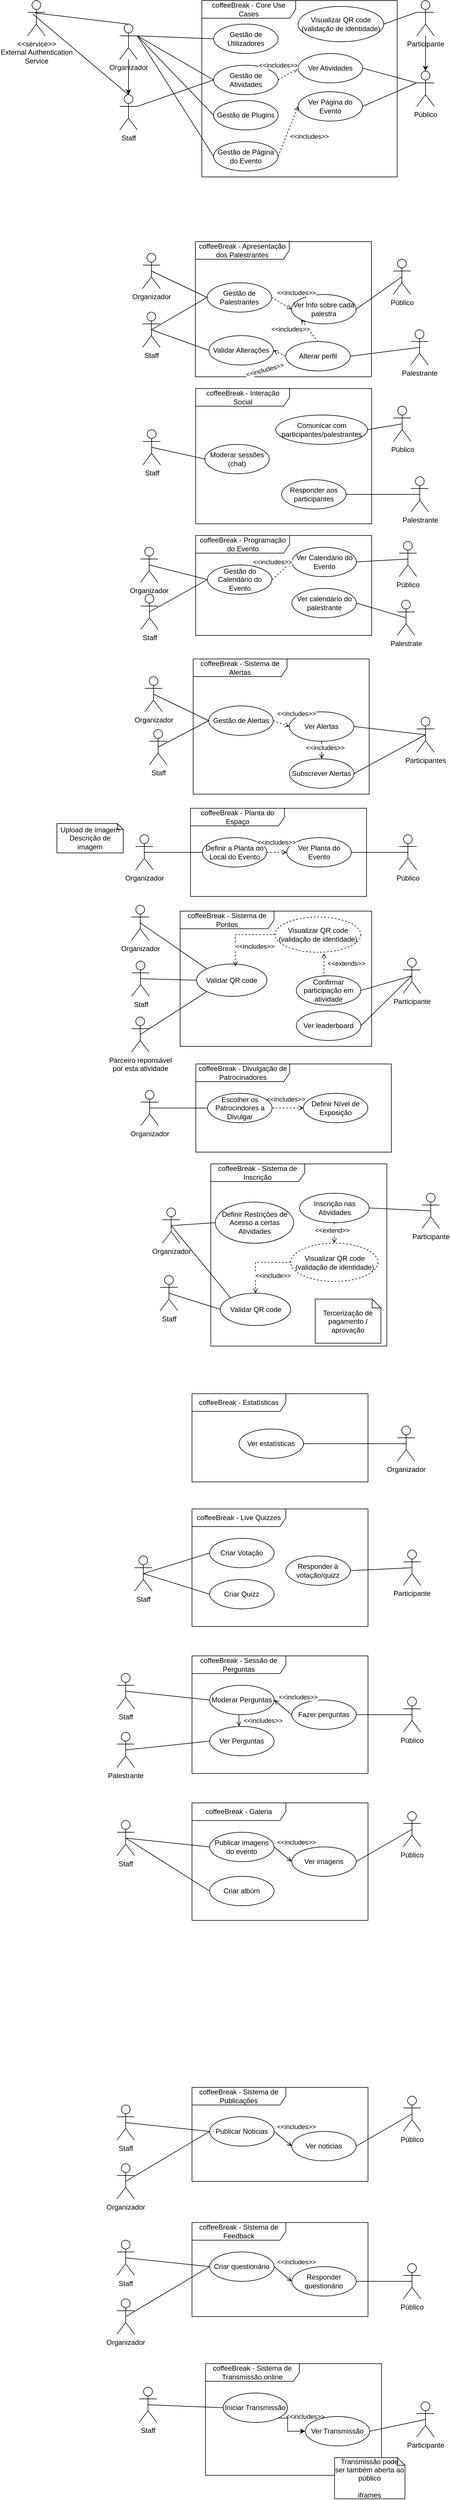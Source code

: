 <mxfile version="26.1.0" pages="6">
  <diagram name="Use Cases" id="p2EKxRobEqXZzoPl5qkg">
    <mxGraphModel dx="1324" dy="879" grid="1" gridSize="10" guides="1" tooltips="1" connect="1" arrows="1" fold="1" page="1" pageScale="1" pageWidth="827" pageHeight="1169" math="0" shadow="0">
      <root>
        <mxCell id="0" />
        <mxCell id="1" parent="0" />
        <mxCell id="ggnJtgibePCQ1vtAbxm--2" value="Organizador" style="shape=umlActor;verticalLabelPosition=bottom;verticalAlign=top;html=1;" parent="1" vertex="1">
          <mxGeometry x="207" y="100" width="30" height="60" as="geometry" />
        </mxCell>
        <mxCell id="VyXE9Kzk0IorjN7kaWU_-1" value="coffeeBreak - Core Use Cases" style="shape=umlFrame;whiteSpace=wrap;html=1;pointerEvents=0;recursiveResize=0;container=1;collapsible=0;width=160;" parent="1" vertex="1">
          <mxGeometry x="347" y="60" width="333" height="300" as="geometry" />
        </mxCell>
        <mxCell id="VyXE9Kzk0IorjN7kaWU_-4" value="Gestão de Utilizadores" style="ellipse;whiteSpace=wrap;html=1;" parent="VyXE9Kzk0IorjN7kaWU_-1" vertex="1">
          <mxGeometry x="20" y="40" width="110" height="50" as="geometry" />
        </mxCell>
        <mxCell id="VyXE9Kzk0IorjN7kaWU_-6" value="Gestão de Atividades" style="ellipse;whiteSpace=wrap;html=1;" parent="VyXE9Kzk0IorjN7kaWU_-1" vertex="1">
          <mxGeometry x="20" y="110" width="110" height="50" as="geometry" />
        </mxCell>
        <mxCell id="VyXE9Kzk0IorjN7kaWU_-7" value="Gestão de Plugins" style="ellipse;whiteSpace=wrap;html=1;" parent="VyXE9Kzk0IorjN7kaWU_-1" vertex="1">
          <mxGeometry x="20" y="170" width="110" height="50" as="geometry" />
        </mxCell>
        <mxCell id="VyXE9Kzk0IorjN7kaWU_-8" value="Gestão de Página do Evento" style="ellipse;whiteSpace=wrap;html=1;" parent="VyXE9Kzk0IorjN7kaWU_-1" vertex="1">
          <mxGeometry x="20" y="240" width="110" height="50" as="geometry" />
        </mxCell>
        <mxCell id="VyXE9Kzk0IorjN7kaWU_-20" value="Ver Atividades" style="ellipse;whiteSpace=wrap;html=1;" parent="VyXE9Kzk0IorjN7kaWU_-1" vertex="1">
          <mxGeometry x="164" y="90" width="110" height="50" as="geometry" />
        </mxCell>
        <mxCell id="VyXE9Kzk0IorjN7kaWU_-22" value="Ver Página do Evento" style="ellipse;whiteSpace=wrap;html=1;" parent="VyXE9Kzk0IorjN7kaWU_-1" vertex="1">
          <mxGeometry x="164" y="155" width="110" height="50" as="geometry" />
        </mxCell>
        <mxCell id="9vGkRg50vACIbZRYOMSk-7" value="" style="endArrow=open;html=1;rounded=0;exitX=1;exitY=0.5;exitDx=0;exitDy=0;entryX=0;entryY=0.5;entryDx=0;entryDy=0;endFill=0;dashed=1;" parent="VyXE9Kzk0IorjN7kaWU_-1" source="VyXE9Kzk0IorjN7kaWU_-6" target="VyXE9Kzk0IorjN7kaWU_-20" edge="1">
          <mxGeometry width="50" height="50" relative="1" as="geometry">
            <mxPoint x="123" y="140" as="sourcePoint" />
            <mxPoint x="173" y="90" as="targetPoint" />
          </mxGeometry>
        </mxCell>
        <mxCell id="9vGkRg50vACIbZRYOMSk-8" value="&amp;lt;&amp;lt;includes&amp;gt;&amp;gt;" style="edgeLabel;html=1;align=center;verticalAlign=middle;resizable=0;points=[];" parent="9vGkRg50vACIbZRYOMSk-7" vertex="1" connectable="0">
          <mxGeometry x="-0.113" relative="1" as="geometry">
            <mxPoint x="-15" y="-16" as="offset" />
          </mxGeometry>
        </mxCell>
        <mxCell id="9vGkRg50vACIbZRYOMSk-9" value="" style="endArrow=open;html=1;rounded=0;exitX=1;exitY=0.5;exitDx=0;exitDy=0;entryX=0;entryY=0.5;entryDx=0;entryDy=0;endFill=0;dashed=1;" parent="VyXE9Kzk0IorjN7kaWU_-1" source="VyXE9Kzk0IorjN7kaWU_-8" target="VyXE9Kzk0IorjN7kaWU_-22" edge="1">
          <mxGeometry width="50" height="50" relative="1" as="geometry">
            <mxPoint x="133" y="260" as="sourcePoint" />
            <mxPoint x="167" y="240" as="targetPoint" />
          </mxGeometry>
        </mxCell>
        <mxCell id="9vGkRg50vACIbZRYOMSk-10" value="&amp;lt;&amp;lt;includes&amp;gt;&amp;gt;" style="edgeLabel;html=1;align=center;verticalAlign=middle;resizable=0;points=[];" parent="9vGkRg50vACIbZRYOMSk-9" vertex="1" connectable="0">
          <mxGeometry x="-0.113" relative="1" as="geometry">
            <mxPoint x="38" y="3" as="offset" />
          </mxGeometry>
        </mxCell>
        <mxCell id="mBJYT2wtwATNaXPD2oIs-4" value="Visualizar QR code (validação de identidade)" style="ellipse;whiteSpace=wrap;html=1;" parent="VyXE9Kzk0IorjN7kaWU_-1" vertex="1">
          <mxGeometry x="164" y="10" width="146" height="60" as="geometry" />
        </mxCell>
        <mxCell id="VyXE9Kzk0IorjN7kaWU_-26" value="Público" style="shape=umlActor;verticalLabelPosition=bottom;verticalAlign=top;html=1;" parent="1" vertex="1">
          <mxGeometry x="713.25" y="180" width="30" height="60" as="geometry" />
        </mxCell>
        <mxCell id="VyXE9Kzk0IorjN7kaWU_-30" value="" style="endArrow=none;html=1;rounded=0;exitX=1;exitY=0.333;exitDx=0;exitDy=0;exitPerimeter=0;entryX=0;entryY=0.5;entryDx=0;entryDy=0;" parent="1" source="ggnJtgibePCQ1vtAbxm--2" target="VyXE9Kzk0IorjN7kaWU_-4" edge="1">
          <mxGeometry width="50" height="50" relative="1" as="geometry">
            <mxPoint x="277" y="200" as="sourcePoint" />
            <mxPoint x="327" y="150" as="targetPoint" />
          </mxGeometry>
        </mxCell>
        <mxCell id="VyXE9Kzk0IorjN7kaWU_-31" value="" style="endArrow=none;html=1;rounded=0;exitX=1;exitY=0.333;exitDx=0;exitDy=0;exitPerimeter=0;entryX=0;entryY=0.5;entryDx=0;entryDy=0;" parent="1" source="ggnJtgibePCQ1vtAbxm--2" target="VyXE9Kzk0IorjN7kaWU_-6" edge="1">
          <mxGeometry width="50" height="50" relative="1" as="geometry">
            <mxPoint x="287" y="220" as="sourcePoint" />
            <mxPoint x="377" y="135" as="targetPoint" />
          </mxGeometry>
        </mxCell>
        <mxCell id="VyXE9Kzk0IorjN7kaWU_-32" value="" style="endArrow=none;html=1;rounded=0;exitX=1;exitY=0.333;exitDx=0;exitDy=0;exitPerimeter=0;entryX=0;entryY=0.5;entryDx=0;entryDy=0;" parent="1" source="ggnJtgibePCQ1vtAbxm--2" target="VyXE9Kzk0IorjN7kaWU_-8" edge="1">
          <mxGeometry width="50" height="50" relative="1" as="geometry">
            <mxPoint x="287" y="220" as="sourcePoint" />
            <mxPoint x="377" y="205" as="targetPoint" />
          </mxGeometry>
        </mxCell>
        <mxCell id="VyXE9Kzk0IorjN7kaWU_-33" value="" style="endArrow=none;html=1;rounded=0;exitX=1;exitY=0.333;exitDx=0;exitDy=0;exitPerimeter=0;entryX=0;entryY=0.5;entryDx=0;entryDy=0;" parent="1" source="ggnJtgibePCQ1vtAbxm--2" target="VyXE9Kzk0IorjN7kaWU_-7" edge="1">
          <mxGeometry width="50" height="50" relative="1" as="geometry">
            <mxPoint x="297" y="230" as="sourcePoint" />
            <mxPoint x="387" y="215" as="targetPoint" />
          </mxGeometry>
        </mxCell>
        <mxCell id="VyXE9Kzk0IorjN7kaWU_-37" value="" style="endArrow=none;html=1;rounded=0;exitX=1;exitY=0.5;exitDx=0;exitDy=0;entryX=0;entryY=0.333;entryDx=0;entryDy=0;entryPerimeter=0;" parent="1" source="VyXE9Kzk0IorjN7kaWU_-20" target="VyXE9Kzk0IorjN7kaWU_-26" edge="1">
          <mxGeometry width="50" height="50" relative="1" as="geometry">
            <mxPoint x="697" y="190" as="sourcePoint" />
            <mxPoint x="747" y="140" as="targetPoint" />
          </mxGeometry>
        </mxCell>
        <mxCell id="VyXE9Kzk0IorjN7kaWU_-38" value="" style="endArrow=none;html=1;rounded=0;exitX=1;exitY=0.5;exitDx=0;exitDy=0;entryX=0;entryY=0.333;entryDx=0;entryDy=0;entryPerimeter=0;" parent="1" source="VyXE9Kzk0IorjN7kaWU_-22" target="VyXE9Kzk0IorjN7kaWU_-26" edge="1">
          <mxGeometry width="50" height="50" relative="1" as="geometry">
            <mxPoint x="707" y="200" as="sourcePoint" />
            <mxPoint x="757" y="150" as="targetPoint" />
          </mxGeometry>
        </mxCell>
        <mxCell id="VyXE9Kzk0IorjN7kaWU_-39" value="&amp;lt;&amp;lt;service&amp;gt;&amp;gt;&lt;div&gt;External Authentication&lt;/div&gt;&lt;div&gt;Service&lt;/div&gt;" style="shape=umlActor;verticalLabelPosition=bottom;verticalAlign=top;html=1;" parent="1" vertex="1">
          <mxGeometry x="50" y="60" width="30" height="60" as="geometry" />
        </mxCell>
        <mxCell id="VyXE9Kzk0IorjN7kaWU_-41" value="" style="endArrow=none;html=1;rounded=0;exitX=0.433;exitY=0.35;exitDx=0;exitDy=0;exitPerimeter=0;entryX=0.5;entryY=0;entryDx=0;entryDy=0;entryPerimeter=0;" parent="1" source="VyXE9Kzk0IorjN7kaWU_-39" target="ggnJtgibePCQ1vtAbxm--2" edge="1">
          <mxGeometry width="50" height="50" relative="1" as="geometry">
            <mxPoint x="287" y="220" as="sourcePoint" />
            <mxPoint x="377" y="135" as="targetPoint" />
          </mxGeometry>
        </mxCell>
        <mxCell id="9vGkRg50vACIbZRYOMSk-1" value="Staff" style="shape=umlActor;verticalLabelPosition=bottom;verticalAlign=top;html=1;" parent="1" vertex="1">
          <mxGeometry x="207" y="220" width="30" height="60" as="geometry" />
        </mxCell>
        <mxCell id="9vGkRg50vACIbZRYOMSk-2" value="" style="endArrow=none;html=1;rounded=0;exitX=0.5;exitY=0;exitDx=0;exitDy=0;exitPerimeter=0;entryX=0.3;entryY=0.383;entryDx=0;entryDy=0;entryPerimeter=0;" parent="1" source="9vGkRg50vACIbZRYOMSk-1" target="VyXE9Kzk0IorjN7kaWU_-39" edge="1">
          <mxGeometry width="50" height="50" relative="1" as="geometry">
            <mxPoint x="237" y="200" as="sourcePoint" />
            <mxPoint x="287" y="150" as="targetPoint" />
          </mxGeometry>
        </mxCell>
        <mxCell id="9vGkRg50vACIbZRYOMSk-4" value="" style="endArrow=none;html=1;rounded=0;exitX=1;exitY=0.333;exitDx=0;exitDy=0;exitPerimeter=0;entryX=0;entryY=0.5;entryDx=0;entryDy=0;" parent="1" source="9vGkRg50vACIbZRYOMSk-1" target="VyXE9Kzk0IorjN7kaWU_-6" edge="1">
          <mxGeometry width="50" height="50" relative="1" as="geometry">
            <mxPoint x="227" y="250" as="sourcePoint" />
            <mxPoint x="277" y="200" as="targetPoint" />
          </mxGeometry>
        </mxCell>
        <mxCell id="Ud_ugtpfHghloITQ3JTs-12" value="coffeeBreak - Apresentação dos Palestrantes" style="shape=umlFrame;whiteSpace=wrap;html=1;pointerEvents=0;recursiveResize=0;container=1;collapsible=0;width=160;" parent="1" vertex="1">
          <mxGeometry x="336" y="470" width="300" height="230" as="geometry" />
        </mxCell>
        <mxCell id="Ud_ugtpfHghloITQ3JTs-13" value="Gestão de Palestrantes" style="ellipse;whiteSpace=wrap;html=1;" parent="Ud_ugtpfHghloITQ3JTs-12" vertex="1">
          <mxGeometry x="20" y="70" width="110" height="50" as="geometry" />
        </mxCell>
        <mxCell id="Ud_ugtpfHghloITQ3JTs-17" value="Ver Info sobre cada palestra" style="ellipse;whiteSpace=wrap;html=1;" parent="Ud_ugtpfHghloITQ3JTs-12" vertex="1">
          <mxGeometry x="164" y="90" width="110" height="50" as="geometry" />
        </mxCell>
        <mxCell id="Ud_ugtpfHghloITQ3JTs-19" value="" style="endArrow=open;html=1;rounded=0;entryX=0;entryY=0.5;entryDx=0;entryDy=0;endFill=0;exitX=1;exitY=0.5;exitDx=0;exitDy=0;dashed=1;" parent="Ud_ugtpfHghloITQ3JTs-12" source="Ud_ugtpfHghloITQ3JTs-13" target="Ud_ugtpfHghloITQ3JTs-17" edge="1">
          <mxGeometry width="50" height="50" relative="1" as="geometry">
            <mxPoint x="130" y="135" as="sourcePoint" />
            <mxPoint x="173" y="90" as="targetPoint" />
          </mxGeometry>
        </mxCell>
        <mxCell id="Ud_ugtpfHghloITQ3JTs-20" value="&amp;lt;&amp;lt;includes&amp;gt;&amp;gt;" style="edgeLabel;html=1;align=center;verticalAlign=middle;resizable=0;points=[];" parent="Ud_ugtpfHghloITQ3JTs-19" vertex="1" connectable="0">
          <mxGeometry x="-0.113" relative="1" as="geometry">
            <mxPoint x="27" y="-17" as="offset" />
          </mxGeometry>
        </mxCell>
        <mxCell id="Ud_ugtpfHghloITQ3JTs-34" value="Alterar perfil" style="ellipse;whiteSpace=wrap;html=1;" parent="Ud_ugtpfHghloITQ3JTs-12" vertex="1">
          <mxGeometry x="154" y="170" width="110" height="50" as="geometry" />
        </mxCell>
        <mxCell id="Ud_ugtpfHghloITQ3JTs-39" value="" style="endArrow=open;html=1;rounded=0;entryX=0;entryY=1;entryDx=0;entryDy=0;endFill=0;exitX=0.5;exitY=0;exitDx=0;exitDy=0;dashed=1;" parent="Ud_ugtpfHghloITQ3JTs-12" source="Ud_ugtpfHghloITQ3JTs-34" target="Ud_ugtpfHghloITQ3JTs-17" edge="1">
          <mxGeometry width="50" height="50" relative="1" as="geometry">
            <mxPoint x="140" y="105" as="sourcePoint" />
            <mxPoint x="174" y="125" as="targetPoint" />
          </mxGeometry>
        </mxCell>
        <mxCell id="Ud_ugtpfHghloITQ3JTs-41" value="&amp;lt;&amp;lt;includes&amp;gt;&amp;gt;" style="edgeLabel;html=1;align=center;verticalAlign=middle;resizable=0;points=[];" parent="Ud_ugtpfHghloITQ3JTs-12" vertex="1" connectable="0">
          <mxGeometry x="153.996" y="150.002" as="geometry">
            <mxPoint x="8" y="-1" as="offset" />
          </mxGeometry>
        </mxCell>
        <mxCell id="tPEna13UOUTdakviOpeS-2" value="Validar Alterações" style="ellipse;whiteSpace=wrap;html=1;" vertex="1" parent="Ud_ugtpfHghloITQ3JTs-12">
          <mxGeometry x="23" y="160" width="110" height="50" as="geometry" />
        </mxCell>
        <mxCell id="tPEna13UOUTdakviOpeS-5" value="" style="endArrow=open;html=1;rounded=0;entryX=1;entryY=0.5;entryDx=0;entryDy=0;endFill=0;exitX=0;exitY=0.5;exitDx=0;exitDy=0;dashed=1;" edge="1" parent="Ud_ugtpfHghloITQ3JTs-12" source="Ud_ugtpfHghloITQ3JTs-34" target="tPEna13UOUTdakviOpeS-2">
          <mxGeometry width="50" height="50" relative="1" as="geometry">
            <mxPoint x="219" y="180" as="sourcePoint" />
            <mxPoint x="190" y="143" as="targetPoint" />
          </mxGeometry>
        </mxCell>
        <mxCell id="tPEna13UOUTdakviOpeS-6" value="&amp;lt;&amp;lt;includes&amp;gt;&amp;gt;" style="edgeLabel;html=1;align=center;verticalAlign=middle;resizable=0;points=[];rotation=-15;" vertex="1" connectable="0" parent="Ud_ugtpfHghloITQ3JTs-12">
          <mxGeometry x="94.003" y="210.004" as="geometry">
            <mxPoint x="21" y="14" as="offset" />
          </mxGeometry>
        </mxCell>
        <mxCell id="Ud_ugtpfHghloITQ3JTs-23" value="Organizador" style="shape=umlActor;verticalLabelPosition=bottom;verticalAlign=top;html=1;" parent="1" vertex="1">
          <mxGeometry x="246" y="490" width="30" height="60" as="geometry" />
        </mxCell>
        <mxCell id="Ud_ugtpfHghloITQ3JTs-24" value="Staff" style="shape=umlActor;verticalLabelPosition=bottom;verticalAlign=top;html=1;" parent="1" vertex="1">
          <mxGeometry x="246" y="590" width="30" height="60" as="geometry" />
        </mxCell>
        <mxCell id="Ud_ugtpfHghloITQ3JTs-29" value="" style="endArrow=none;html=1;rounded=0;exitX=0.5;exitY=0.5;exitDx=0;exitDy=0;exitPerimeter=0;entryX=0;entryY=0.5;entryDx=0;entryDy=0;" parent="1" source="Ud_ugtpfHghloITQ3JTs-24" target="Ud_ugtpfHghloITQ3JTs-13" edge="1">
          <mxGeometry width="50" height="50" relative="1" as="geometry">
            <mxPoint x="536" y="470" as="sourcePoint" />
            <mxPoint x="586" y="420" as="targetPoint" />
          </mxGeometry>
        </mxCell>
        <mxCell id="Ud_ugtpfHghloITQ3JTs-30" value="" style="endArrow=none;html=1;rounded=0;exitX=0.5;exitY=0.5;exitDx=0;exitDy=0;exitPerimeter=0;entryX=0;entryY=0.5;entryDx=0;entryDy=0;" parent="1" source="Ud_ugtpfHghloITQ3JTs-23" target="Ud_ugtpfHghloITQ3JTs-13" edge="1">
          <mxGeometry width="50" height="50" relative="1" as="geometry">
            <mxPoint x="271" y="630" as="sourcePoint" />
            <mxPoint x="366" y="575" as="targetPoint" />
          </mxGeometry>
        </mxCell>
        <mxCell id="Ud_ugtpfHghloITQ3JTs-32" value="Público" style="shape=umlActor;verticalLabelPosition=bottom;verticalAlign=top;html=1;" parent="1" vertex="1">
          <mxGeometry x="673" y="500" width="30" height="60" as="geometry" />
        </mxCell>
        <mxCell id="Ud_ugtpfHghloITQ3JTs-33" value="" style="endArrow=none;html=1;rounded=0;exitX=1;exitY=0.5;exitDx=0;exitDy=0;entryX=0.5;entryY=0.5;entryDx=0;entryDy=0;entryPerimeter=0;" parent="1" source="Ud_ugtpfHghloITQ3JTs-17" target="Ud_ugtpfHghloITQ3JTs-32" edge="1">
          <mxGeometry width="50" height="50" relative="1" as="geometry">
            <mxPoint x="271" y="630" as="sourcePoint" />
            <mxPoint x="366" y="575" as="targetPoint" />
          </mxGeometry>
        </mxCell>
        <mxCell id="Ud_ugtpfHghloITQ3JTs-35" value="Palestrante" style="shape=umlActor;verticalLabelPosition=bottom;verticalAlign=top;html=1;" parent="1" vertex="1">
          <mxGeometry x="703" y="620" width="30" height="60" as="geometry" />
        </mxCell>
        <mxCell id="Ud_ugtpfHghloITQ3JTs-38" value="" style="endArrow=none;html=1;rounded=0;exitX=1;exitY=0.5;exitDx=0;exitDy=0;entryX=0.5;entryY=0.5;entryDx=0;entryDy=0;entryPerimeter=0;" parent="1" source="Ud_ugtpfHghloITQ3JTs-34" target="Ud_ugtpfHghloITQ3JTs-35" edge="1">
          <mxGeometry width="50" height="50" relative="1" as="geometry">
            <mxPoint x="620" y="595" as="sourcePoint" />
            <mxPoint x="698" y="540" as="targetPoint" />
          </mxGeometry>
        </mxCell>
        <mxCell id="Ud_ugtpfHghloITQ3JTs-44" value="coffeeBreak - Interação Social" style="shape=umlFrame;whiteSpace=wrap;html=1;pointerEvents=0;recursiveResize=0;container=1;collapsible=0;width=160;" parent="1" vertex="1">
          <mxGeometry x="336.5" y="720" width="300" height="230" as="geometry" />
        </mxCell>
        <mxCell id="Ud_ugtpfHghloITQ3JTs-46" value="Comunicar com participantes/palestrantes" style="ellipse;whiteSpace=wrap;html=1;" parent="Ud_ugtpfHghloITQ3JTs-44" vertex="1">
          <mxGeometry x="136.5" y="45" width="156.5" height="50" as="geometry" />
        </mxCell>
        <mxCell id="Ud_ugtpfHghloITQ3JTs-60" value="Responder aos participantes" style="ellipse;whiteSpace=wrap;html=1;" parent="Ud_ugtpfHghloITQ3JTs-44" vertex="1">
          <mxGeometry x="146.5" y="155" width="110" height="50" as="geometry" />
        </mxCell>
        <mxCell id="Ud_ugtpfHghloITQ3JTs-62" value="Moderar sessões (chat)" style="ellipse;whiteSpace=wrap;html=1;" parent="Ud_ugtpfHghloITQ3JTs-44" vertex="1">
          <mxGeometry x="15.5" y="95" width="110" height="50" as="geometry" />
        </mxCell>
        <mxCell id="AX2R5WGuGeDA1l5njT-w-17" value="coffeeBreak - Sistema de Alertas" style="shape=umlFrame;whiteSpace=wrap;html=1;pointerEvents=0;recursiveResize=0;container=1;collapsible=0;width=160;" parent="1" vertex="1">
          <mxGeometry x="332.25" y="1180" width="300" height="230" as="geometry" />
        </mxCell>
        <mxCell id="AX2R5WGuGeDA1l5njT-w-35" style="edgeStyle=orthogonalEdgeStyle;rounded=0;orthogonalLoop=1;jettySize=auto;html=1;exitX=0.5;exitY=1;exitDx=0;exitDy=0;entryX=0.5;entryY=0;entryDx=0;entryDy=0;endArrow=open;endFill=0;" parent="AX2R5WGuGeDA1l5njT-w-17" source="AX2R5WGuGeDA1l5njT-w-19" target="AX2R5WGuGeDA1l5njT-w-33" edge="1">
          <mxGeometry relative="1" as="geometry">
            <mxPoint x="219.25" y="270" as="sourcePoint" />
          </mxGeometry>
        </mxCell>
        <mxCell id="AX2R5WGuGeDA1l5njT-w-36" value="&amp;lt;&amp;lt;includes&amp;gt;&amp;gt;" style="edgeLabel;html=1;align=center;verticalAlign=middle;resizable=0;points=[];" parent="AX2R5WGuGeDA1l5njT-w-35" vertex="1" connectable="0">
          <mxGeometry x="-0.3" y="5" relative="1" as="geometry">
            <mxPoint as="offset" />
          </mxGeometry>
        </mxCell>
        <mxCell id="AX2R5WGuGeDA1l5njT-w-19" value="Ver Alertas" style="ellipse;whiteSpace=wrap;html=1;" parent="AX2R5WGuGeDA1l5njT-w-17" vertex="1">
          <mxGeometry x="164" y="90" width="110" height="50" as="geometry" />
        </mxCell>
        <mxCell id="AX2R5WGuGeDA1l5njT-w-33" value="Subscrever Alertas" style="ellipse;whiteSpace=wrap;html=1;" parent="AX2R5WGuGeDA1l5njT-w-17" vertex="1">
          <mxGeometry x="164" y="170" width="110" height="50" as="geometry" />
        </mxCell>
        <mxCell id="AX2R5WGuGeDA1l5njT-w-18" value="Gestão de Alertas" style="ellipse;whiteSpace=wrap;html=1;" parent="AX2R5WGuGeDA1l5njT-w-17" vertex="1">
          <mxGeometry x="26.5" y="80" width="110" height="50" as="geometry" />
        </mxCell>
        <mxCell id="AX2R5WGuGeDA1l5njT-w-20" value="" style="endArrow=open;html=1;rounded=0;entryX=0;entryY=0.5;entryDx=0;entryDy=0;endFill=0;exitX=1;exitY=0.5;exitDx=0;exitDy=0;dashed=1;" parent="AX2R5WGuGeDA1l5njT-w-17" source="AX2R5WGuGeDA1l5njT-w-18" target="AX2R5WGuGeDA1l5njT-w-19" edge="1">
          <mxGeometry width="50" height="50" relative="1" as="geometry">
            <mxPoint x="142" y="925" as="sourcePoint" />
            <mxPoint x="176.0" y="905" as="targetPoint" />
          </mxGeometry>
        </mxCell>
        <mxCell id="AX2R5WGuGeDA1l5njT-w-21" value="&amp;lt;&amp;lt;includes&amp;gt;&amp;gt;" style="edgeLabel;html=1;align=center;verticalAlign=middle;resizable=0;points=[];" parent="AX2R5WGuGeDA1l5njT-w-20" vertex="1" connectable="0">
          <mxGeometry x="-0.113" relative="1" as="geometry">
            <mxPoint x="27" y="-17" as="offset" />
          </mxGeometry>
        </mxCell>
        <mxCell id="Ud_ugtpfHghloITQ3JTs-53" value="Staff" style="shape=umlActor;verticalLabelPosition=bottom;verticalAlign=top;html=1;" parent="1" vertex="1">
          <mxGeometry x="246.5" y="790" width="30" height="60" as="geometry" />
        </mxCell>
        <mxCell id="Ud_ugtpfHghloITQ3JTs-56" value="Público" style="shape=umlActor;verticalLabelPosition=bottom;verticalAlign=top;html=1;" parent="1" vertex="1">
          <mxGeometry x="673.5" y="750" width="30" height="60" as="geometry" />
        </mxCell>
        <mxCell id="AX2R5WGuGeDA1l5njT-w-26" value="Staff" style="shape=umlActor;verticalLabelPosition=bottom;verticalAlign=top;html=1;" parent="1" vertex="1">
          <mxGeometry x="257.5" y="1300" width="30" height="60" as="geometry" />
        </mxCell>
        <mxCell id="Ud_ugtpfHghloITQ3JTs-57" value="" style="endArrow=none;html=1;rounded=0;exitX=1;exitY=0.5;exitDx=0;exitDy=0;entryX=0.5;entryY=0.5;entryDx=0;entryDy=0;entryPerimeter=0;" parent="1" source="Ud_ugtpfHghloITQ3JTs-46" target="Ud_ugtpfHghloITQ3JTs-56" edge="1">
          <mxGeometry width="50" height="50" relative="1" as="geometry">
            <mxPoint x="271.5" y="880" as="sourcePoint" />
            <mxPoint x="366.5" y="825" as="targetPoint" />
          </mxGeometry>
        </mxCell>
        <mxCell id="AX2R5WGuGeDA1l5njT-w-27" value="" style="endArrow=none;html=1;rounded=0;exitX=0.5;exitY=0.5;exitDx=0;exitDy=0;exitPerimeter=0;entryX=0;entryY=0.5;entryDx=0;entryDy=0;" parent="1" source="AX2R5WGuGeDA1l5njT-w-26" target="AX2R5WGuGeDA1l5njT-w-18" edge="1">
          <mxGeometry width="50" height="50" relative="1" as="geometry">
            <mxPoint x="532.5" y="560" as="sourcePoint" />
            <mxPoint x="582.5" y="510" as="targetPoint" />
          </mxGeometry>
        </mxCell>
        <mxCell id="Ud_ugtpfHghloITQ3JTs-58" value="Palestrante" style="shape=umlActor;verticalLabelPosition=bottom;verticalAlign=top;html=1;" parent="1" vertex="1">
          <mxGeometry x="703.5" y="870" width="30" height="60" as="geometry" />
        </mxCell>
        <mxCell id="Ud_ugtpfHghloITQ3JTs-61" value="" style="endArrow=none;html=1;rounded=0;exitX=1;exitY=0.5;exitDx=0;exitDy=0;entryX=0.5;entryY=0.5;entryDx=0;entryDy=0;entryPerimeter=0;" parent="1" source="Ud_ugtpfHghloITQ3JTs-60" target="Ud_ugtpfHghloITQ3JTs-58" edge="1">
          <mxGeometry width="50" height="50" relative="1" as="geometry">
            <mxPoint x="603" y="800" as="sourcePoint" />
            <mxPoint x="699" y="790" as="targetPoint" />
          </mxGeometry>
        </mxCell>
        <mxCell id="AX2R5WGuGeDA1l5njT-w-29" value="Participantes" style="shape=umlActor;verticalLabelPosition=bottom;verticalAlign=top;html=1;" parent="1" vertex="1">
          <mxGeometry x="713.25" y="1279" width="30" height="60" as="geometry" />
        </mxCell>
        <mxCell id="Ud_ugtpfHghloITQ3JTs-63" value="" style="endArrow=none;html=1;rounded=0;exitX=0.5;exitY=0.5;exitDx=0;exitDy=0;exitPerimeter=0;" parent="1" source="Ud_ugtpfHghloITQ3JTs-53" edge="1">
          <mxGeometry width="50" height="50" relative="1" as="geometry">
            <mxPoint x="603" y="910" as="sourcePoint" />
            <mxPoint x="353" y="840" as="targetPoint" />
          </mxGeometry>
        </mxCell>
        <mxCell id="AX2R5WGuGeDA1l5njT-w-30" value="" style="endArrow=none;html=1;rounded=0;exitX=1;exitY=0.5;exitDx=0;exitDy=0;entryX=0.5;entryY=0.5;entryDx=0;entryDy=0;entryPerimeter=0;" parent="1" source="AX2R5WGuGeDA1l5njT-w-19" target="AX2R5WGuGeDA1l5njT-w-29" edge="1">
          <mxGeometry width="50" height="50" relative="1" as="geometry">
            <mxPoint x="267.5" y="720" as="sourcePoint" />
            <mxPoint x="362.5" y="665" as="targetPoint" />
          </mxGeometry>
        </mxCell>
        <mxCell id="AX2R5WGuGeDA1l5njT-w-34" value="" style="endArrow=none;html=1;rounded=0;entryX=0.5;entryY=0.5;entryDx=0;entryDy=0;entryPerimeter=0;exitX=1;exitY=0.5;exitDx=0;exitDy=0;" parent="1" source="AX2R5WGuGeDA1l5njT-w-33" target="AX2R5WGuGeDA1l5njT-w-29" edge="1">
          <mxGeometry width="50" height="50" relative="1" as="geometry">
            <mxPoint x="629" y="840" as="sourcePoint" />
            <mxPoint x="679" y="790" as="targetPoint" />
          </mxGeometry>
        </mxCell>
        <mxCell id="Ud_ugtpfHghloITQ3JTs-66" value="coffeeBreak - Sistema de Pontos" style="shape=umlFrame;whiteSpace=wrap;html=1;pointerEvents=0;recursiveResize=0;container=1;collapsible=0;width=160;" parent="1" vertex="1">
          <mxGeometry x="310" y="1609" width="326.5" height="230" as="geometry" />
        </mxCell>
        <mxCell id="Ud_ugtpfHghloITQ3JTs-81" value="Confirmar participação em atividade" style="ellipse;whiteSpace=wrap;html=1;" parent="Ud_ugtpfHghloITQ3JTs-66" vertex="1">
          <mxGeometry x="198" y="110" width="110" height="50" as="geometry" />
        </mxCell>
        <mxCell id="Ud_ugtpfHghloITQ3JTs-82" value="Ver leaderboard" style="ellipse;whiteSpace=wrap;html=1;" parent="Ud_ugtpfHghloITQ3JTs-66" vertex="1">
          <mxGeometry x="198" y="170" width="110" height="50" as="geometry" />
        </mxCell>
        <mxCell id="mBJYT2wtwATNaXPD2oIs-9" value="Visualizar QR code (validação de identidade)" style="ellipse;whiteSpace=wrap;html=1;dashed=1;" parent="Ud_ugtpfHghloITQ3JTs-66" vertex="1">
          <mxGeometry x="162" y="10" width="146" height="60" as="geometry" />
        </mxCell>
        <mxCell id="mBJYT2wtwATNaXPD2oIs-11" style="edgeStyle=orthogonalEdgeStyle;rounded=0;orthogonalLoop=1;jettySize=auto;html=1;exitX=0.5;exitY=0;exitDx=0;exitDy=0;endArrow=open;endFill=0;dashed=1;entryX=0.571;entryY=1.033;entryDx=0;entryDy=0;entryPerimeter=0;" parent="Ud_ugtpfHghloITQ3JTs-66" source="Ud_ugtpfHghloITQ3JTs-81" target="mBJYT2wtwATNaXPD2oIs-9" edge="1">
          <mxGeometry relative="1" as="geometry">
            <mxPoint x="166.75" y="345" as="sourcePoint" />
            <mxPoint x="219.75" y="345" as="targetPoint" />
            <Array as="points">
              <mxPoint x="245" y="80" />
              <mxPoint x="245" y="80" />
            </Array>
          </mxGeometry>
        </mxCell>
        <mxCell id="mBJYT2wtwATNaXPD2oIs-12" value="&amp;lt;&amp;lt;extends&amp;gt;&amp;gt;" style="edgeLabel;html=1;align=center;verticalAlign=middle;resizable=0;points=[];" parent="mBJYT2wtwATNaXPD2oIs-11" vertex="1" connectable="0">
          <mxGeometry x="-0.202" y="3" relative="1" as="geometry">
            <mxPoint x="41" y="-11" as="offset" />
          </mxGeometry>
        </mxCell>
        <mxCell id="mBJYT2wtwATNaXPD2oIs-14" value="&lt;div&gt;Validar QR code&lt;/div&gt;" style="ellipse;whiteSpace=wrap;html=1;" parent="Ud_ugtpfHghloITQ3JTs-66" vertex="1">
          <mxGeometry x="28" y="90" width="120" height="55" as="geometry" />
        </mxCell>
        <mxCell id="mBJYT2wtwATNaXPD2oIs-16" style="edgeStyle=orthogonalEdgeStyle;rounded=0;orthogonalLoop=1;jettySize=auto;html=1;exitX=0;exitY=0.5;exitDx=0;exitDy=0;endArrow=open;endFill=0;dashed=1;entryX=0.551;entryY=0.067;entryDx=0;entryDy=0;entryPerimeter=0;" parent="Ud_ugtpfHghloITQ3JTs-66" source="mBJYT2wtwATNaXPD2oIs-9" target="mBJYT2wtwATNaXPD2oIs-14" edge="1">
          <mxGeometry relative="1" as="geometry">
            <mxPoint x="263" y="120" as="sourcePoint" />
            <mxPoint x="255" y="82" as="targetPoint" />
            <Array as="points">
              <mxPoint x="94" y="40" />
            </Array>
          </mxGeometry>
        </mxCell>
        <mxCell id="mBJYT2wtwATNaXPD2oIs-17" value="&amp;lt;&amp;lt;Includes&amp;gt;&amp;gt;" style="edgeLabel;html=1;align=center;verticalAlign=middle;resizable=0;points=[];" parent="mBJYT2wtwATNaXPD2oIs-16" vertex="1" connectable="0">
          <mxGeometry x="-0.202" y="3" relative="1" as="geometry">
            <mxPoint x="13" y="17" as="offset" />
          </mxGeometry>
        </mxCell>
        <mxCell id="Ud_ugtpfHghloITQ3JTs-78" value="Participante" style="shape=umlActor;verticalLabelPosition=bottom;verticalAlign=top;html=1;" parent="1" vertex="1">
          <mxGeometry x="690" y="1689" width="30" height="60" as="geometry" />
        </mxCell>
        <mxCell id="Ud_ugtpfHghloITQ3JTs-83" value="" style="endArrow=none;html=1;rounded=0;exitX=1;exitY=0.5;exitDx=0;exitDy=0;entryX=0.5;entryY=0.5;entryDx=0;entryDy=0;entryPerimeter=0;" parent="1" source="Ud_ugtpfHghloITQ3JTs-81" target="Ud_ugtpfHghloITQ3JTs-78" edge="1">
          <mxGeometry width="50" height="50" relative="1" as="geometry">
            <mxPoint x="627" y="1174" as="sourcePoint" />
            <mxPoint x="745" y="1199" as="targetPoint" />
          </mxGeometry>
        </mxCell>
        <mxCell id="Ud_ugtpfHghloITQ3JTs-84" value="" style="endArrow=none;html=1;rounded=0;entryX=0.5;entryY=0.5;entryDx=0;entryDy=0;entryPerimeter=0;exitX=1;exitY=0.5;exitDx=0;exitDy=0;" parent="1" source="Ud_ugtpfHghloITQ3JTs-82" target="Ud_ugtpfHghloITQ3JTs-78" edge="1">
          <mxGeometry width="50" height="50" relative="1" as="geometry">
            <mxPoint x="559" y="1414" as="sourcePoint" />
            <mxPoint x="728" y="1429" as="targetPoint" />
          </mxGeometry>
        </mxCell>
        <mxCell id="AX2R5WGuGeDA1l5njT-w-54" value="coffeeBreak - Planta do Espaço" style="shape=umlFrame;whiteSpace=wrap;html=1;pointerEvents=0;recursiveResize=0;container=1;collapsible=0;width=160;" parent="1" vertex="1">
          <mxGeometry x="327.75" y="1434" width="300" height="150" as="geometry" />
        </mxCell>
        <mxCell id="AX2R5WGuGeDA1l5njT-w-55" value="Definir a Planta do Local do Evento" style="ellipse;whiteSpace=wrap;html=1;" parent="AX2R5WGuGeDA1l5njT-w-54" vertex="1">
          <mxGeometry x="20" y="50" width="110" height="50" as="geometry" />
        </mxCell>
        <mxCell id="AX2R5WGuGeDA1l5njT-w-56" value="Ver Planta do Evento" style="ellipse;whiteSpace=wrap;html=1;" parent="AX2R5WGuGeDA1l5njT-w-54" vertex="1">
          <mxGeometry x="164" y="50" width="110" height="50" as="geometry" />
        </mxCell>
        <mxCell id="AX2R5WGuGeDA1l5njT-w-57" value="" style="endArrow=open;html=1;rounded=0;entryX=0;entryY=0.5;entryDx=0;entryDy=0;endFill=0;exitX=1;exitY=0.5;exitDx=0;exitDy=0;dashed=1;" parent="AX2R5WGuGeDA1l5njT-w-54" source="AX2R5WGuGeDA1l5njT-w-55" target="AX2R5WGuGeDA1l5njT-w-56" edge="1">
          <mxGeometry width="50" height="50" relative="1" as="geometry">
            <mxPoint x="130" y="115" as="sourcePoint" />
            <mxPoint x="164" y="95" as="targetPoint" />
          </mxGeometry>
        </mxCell>
        <mxCell id="AX2R5WGuGeDA1l5njT-w-58" value="&amp;lt;&amp;lt;includes&amp;gt;&amp;gt;" style="edgeLabel;html=1;align=center;verticalAlign=middle;resizable=0;points=[];" parent="AX2R5WGuGeDA1l5njT-w-57" vertex="1" connectable="0">
          <mxGeometry x="-0.113" relative="1" as="geometry">
            <mxPoint x="1" y="-17" as="offset" />
          </mxGeometry>
        </mxCell>
        <mxCell id="AX2R5WGuGeDA1l5njT-w-59" value="Organizador" style="shape=umlActor;verticalLabelPosition=bottom;verticalAlign=top;html=1;" parent="1" vertex="1">
          <mxGeometry x="234" y="1479" width="30" height="60" as="geometry" />
        </mxCell>
        <mxCell id="AX2R5WGuGeDA1l5njT-w-62" value="" style="endArrow=none;html=1;rounded=0;exitX=0.5;exitY=0.5;exitDx=0;exitDy=0;exitPerimeter=0;entryX=0;entryY=0.5;entryDx=0;entryDy=0;" parent="1" source="AX2R5WGuGeDA1l5njT-w-59" target="AX2R5WGuGeDA1l5njT-w-55" edge="1">
          <mxGeometry width="50" height="50" relative="1" as="geometry">
            <mxPoint x="262.75" y="1594" as="sourcePoint" />
            <mxPoint x="357.75" y="1539" as="targetPoint" />
          </mxGeometry>
        </mxCell>
        <mxCell id="AX2R5WGuGeDA1l5njT-w-63" value="Público" style="shape=umlActor;verticalLabelPosition=bottom;verticalAlign=top;html=1;" parent="1" vertex="1">
          <mxGeometry x="683.25" y="1479" width="30" height="60" as="geometry" />
        </mxCell>
        <mxCell id="AX2R5WGuGeDA1l5njT-w-64" value="" style="endArrow=none;html=1;rounded=0;exitX=1;exitY=0.5;exitDx=0;exitDy=0;entryX=0.5;entryY=0.5;entryDx=0;entryDy=0;entryPerimeter=0;" parent="1" source="AX2R5WGuGeDA1l5njT-w-56" target="AX2R5WGuGeDA1l5njT-w-63" edge="1">
          <mxGeometry width="50" height="50" relative="1" as="geometry">
            <mxPoint x="262.75" y="1594" as="sourcePoint" />
            <mxPoint x="357.75" y="1539" as="targetPoint" />
          </mxGeometry>
        </mxCell>
        <mxCell id="AX2R5WGuGeDA1l5njT-w-25" value="Organizador" style="shape=umlActor;verticalLabelPosition=bottom;verticalAlign=top;html=1;" parent="1" vertex="1">
          <mxGeometry x="249.75" y="1210" width="30" height="60" as="geometry" />
        </mxCell>
        <mxCell id="AX2R5WGuGeDA1l5njT-w-28" value="" style="endArrow=none;html=1;rounded=0;exitX=0.5;exitY=0.5;exitDx=0;exitDy=0;exitPerimeter=0;entryX=0;entryY=0.5;entryDx=0;entryDy=0;" parent="1" source="AX2R5WGuGeDA1l5njT-w-25" target="AX2R5WGuGeDA1l5njT-w-18" edge="1">
          <mxGeometry width="50" height="50" relative="1" as="geometry">
            <mxPoint x="267.5" y="720" as="sourcePoint" />
            <mxPoint x="362.5" y="665" as="targetPoint" />
          </mxGeometry>
        </mxCell>
        <mxCell id="AX2R5WGuGeDA1l5njT-w-37" value="coffeeBreak - Programação do Evento" style="shape=umlFrame;whiteSpace=wrap;html=1;pointerEvents=0;recursiveResize=0;container=1;collapsible=0;width=160;" parent="1" vertex="1">
          <mxGeometry x="336.5" y="970" width="300" height="170" as="geometry" />
        </mxCell>
        <mxCell id="AX2R5WGuGeDA1l5njT-w-38" value="Gestão do Calendário do Evento" style="ellipse;whiteSpace=wrap;html=1;" parent="AX2R5WGuGeDA1l5njT-w-37" vertex="1">
          <mxGeometry x="20" y="50" width="110" height="50" as="geometry" />
        </mxCell>
        <mxCell id="AX2R5WGuGeDA1l5njT-w-41" value="Ver Calendário do Evento" style="ellipse;whiteSpace=wrap;html=1;" parent="AX2R5WGuGeDA1l5njT-w-37" vertex="1">
          <mxGeometry x="164" y="20" width="110" height="50" as="geometry" />
        </mxCell>
        <mxCell id="AX2R5WGuGeDA1l5njT-w-42" value="" style="endArrow=open;html=1;rounded=0;entryX=0;entryY=0.5;entryDx=0;entryDy=0;endFill=0;exitX=1;exitY=0.5;exitDx=0;exitDy=0;dashed=1;" parent="AX2R5WGuGeDA1l5njT-w-37" source="AX2R5WGuGeDA1l5njT-w-38" target="AX2R5WGuGeDA1l5njT-w-41" edge="1">
          <mxGeometry width="50" height="50" relative="1" as="geometry">
            <mxPoint x="130" y="115" as="sourcePoint" />
            <mxPoint x="164" y="95" as="targetPoint" />
          </mxGeometry>
        </mxCell>
        <mxCell id="AX2R5WGuGeDA1l5njT-w-43" value="&amp;lt;&amp;lt;includes&amp;gt;&amp;gt;" style="edgeLabel;html=1;align=center;verticalAlign=middle;resizable=0;points=[];" parent="AX2R5WGuGeDA1l5njT-w-42" vertex="1" connectable="0">
          <mxGeometry x="-0.113" relative="1" as="geometry">
            <mxPoint x="-15" y="-17" as="offset" />
          </mxGeometry>
        </mxCell>
        <mxCell id="N5lBsayKGA9ElDW0b6VH-1" value="Ver calendário do palestrante" style="ellipse;whiteSpace=wrap;html=1;" parent="AX2R5WGuGeDA1l5njT-w-37" vertex="1">
          <mxGeometry x="164" y="90" width="110" height="50" as="geometry" />
        </mxCell>
        <mxCell id="AX2R5WGuGeDA1l5njT-w-45" value="Organizador" style="shape=umlActor;verticalLabelPosition=bottom;verticalAlign=top;html=1;" parent="1" vertex="1">
          <mxGeometry x="242.25" y="990" width="30" height="60" as="geometry" />
        </mxCell>
        <mxCell id="AX2R5WGuGeDA1l5njT-w-46" value="Staff" style="shape=umlActor;verticalLabelPosition=bottom;verticalAlign=top;html=1;" parent="1" vertex="1">
          <mxGeometry x="242.75" y="1070" width="30" height="60" as="geometry" />
        </mxCell>
        <mxCell id="AX2R5WGuGeDA1l5njT-w-47" value="" style="endArrow=none;html=1;rounded=0;exitX=0.5;exitY=0.5;exitDx=0;exitDy=0;exitPerimeter=0;entryX=0;entryY=0.5;entryDx=0;entryDy=0;" parent="1" source="AX2R5WGuGeDA1l5njT-w-46" target="AX2R5WGuGeDA1l5njT-w-38" edge="1">
          <mxGeometry width="50" height="50" relative="1" as="geometry">
            <mxPoint x="536.5" y="980" as="sourcePoint" />
            <mxPoint x="586.5" y="930" as="targetPoint" />
          </mxGeometry>
        </mxCell>
        <mxCell id="AX2R5WGuGeDA1l5njT-w-48" value="" style="endArrow=none;html=1;rounded=0;exitX=0.5;exitY=0.5;exitDx=0;exitDy=0;exitPerimeter=0;entryX=0;entryY=0.5;entryDx=0;entryDy=0;" parent="1" source="AX2R5WGuGeDA1l5njT-w-45" target="AX2R5WGuGeDA1l5njT-w-38" edge="1">
          <mxGeometry width="50" height="50" relative="1" as="geometry">
            <mxPoint x="271.5" y="1140" as="sourcePoint" />
            <mxPoint x="366.5" y="1085" as="targetPoint" />
          </mxGeometry>
        </mxCell>
        <mxCell id="AX2R5WGuGeDA1l5njT-w-49" value="Público" style="shape=umlActor;verticalLabelPosition=bottom;verticalAlign=top;html=1;" parent="1" vertex="1">
          <mxGeometry x="683.25" y="980" width="30" height="60" as="geometry" />
        </mxCell>
        <mxCell id="AX2R5WGuGeDA1l5njT-w-50" value="" style="endArrow=none;html=1;rounded=0;exitX=1;exitY=0.5;exitDx=0;exitDy=0;entryX=0.5;entryY=0.5;entryDx=0;entryDy=0;entryPerimeter=0;" parent="1" source="AX2R5WGuGeDA1l5njT-w-41" target="AX2R5WGuGeDA1l5njT-w-49" edge="1">
          <mxGeometry width="50" height="50" relative="1" as="geometry">
            <mxPoint x="271.5" y="1140" as="sourcePoint" />
            <mxPoint x="366.5" y="1085" as="targetPoint" />
          </mxGeometry>
        </mxCell>
        <mxCell id="AX2R5WGuGeDA1l5njT-w-71" value="coffeeBreak - Divulgação de Patrocinadores" style="shape=umlFrame;whiteSpace=wrap;html=1;pointerEvents=0;recursiveResize=0;container=1;collapsible=0;width=160;" parent="1" vertex="1">
          <mxGeometry x="336.75" y="1869" width="333.25" height="150" as="geometry" />
        </mxCell>
        <mxCell id="AX2R5WGuGeDA1l5njT-w-81" style="edgeStyle=orthogonalEdgeStyle;rounded=0;orthogonalLoop=1;jettySize=auto;html=1;exitX=1;exitY=0.5;exitDx=0;exitDy=0;endArrow=open;endFill=0;dashed=1;" parent="AX2R5WGuGeDA1l5njT-w-71" source="AX2R5WGuGeDA1l5njT-w-72" target="AX2R5WGuGeDA1l5njT-w-80" edge="1">
          <mxGeometry relative="1" as="geometry" />
        </mxCell>
        <mxCell id="AX2R5WGuGeDA1l5njT-w-82" value="&amp;lt;&amp;lt;includes&amp;gt;&amp;gt;" style="edgeLabel;html=1;align=center;verticalAlign=middle;resizable=0;points=[];" parent="AX2R5WGuGeDA1l5njT-w-81" vertex="1" connectable="0">
          <mxGeometry x="-0.202" y="3" relative="1" as="geometry">
            <mxPoint x="2" y="-12" as="offset" />
          </mxGeometry>
        </mxCell>
        <mxCell id="AX2R5WGuGeDA1l5njT-w-72" value="Escolher os Patrocindores a Divulgar" style="ellipse;whiteSpace=wrap;html=1;" parent="AX2R5WGuGeDA1l5njT-w-71" vertex="1">
          <mxGeometry x="20" y="50" width="110" height="50" as="geometry" />
        </mxCell>
        <mxCell id="AX2R5WGuGeDA1l5njT-w-80" value="Definir Nível de Exposição" style="ellipse;whiteSpace=wrap;html=1;" parent="AX2R5WGuGeDA1l5njT-w-71" vertex="1">
          <mxGeometry x="183.25" y="50" width="110" height="50" as="geometry" />
        </mxCell>
        <mxCell id="Ud_ugtpfHghloITQ3JTs-99" value="coffeeBreak - Estatísticas" style="shape=umlFrame;whiteSpace=wrap;html=1;pointerEvents=0;recursiveResize=0;container=1;collapsible=0;width=160;" parent="1" vertex="1">
          <mxGeometry x="330.25" y="2430" width="300" height="150" as="geometry" />
        </mxCell>
        <mxCell id="Ud_ugtpfHghloITQ3JTs-100" value="Ver estatísticas" style="ellipse;whiteSpace=wrap;html=1;" parent="Ud_ugtpfHghloITQ3JTs-99" vertex="1">
          <mxGeometry x="80" y="60" width="110" height="50" as="geometry" />
        </mxCell>
        <mxCell id="AX2R5WGuGeDA1l5njT-w-76" value="Organizador" style="shape=umlActor;verticalLabelPosition=bottom;verticalAlign=top;html=1;" parent="1" vertex="1">
          <mxGeometry x="243" y="1914" width="30" height="60" as="geometry" />
        </mxCell>
        <mxCell id="Ud_ugtpfHghloITQ3JTs-102" value="Organizador&lt;div&gt;&lt;br&gt;&lt;/div&gt;" style="shape=umlActor;verticalLabelPosition=bottom;verticalAlign=top;html=1;" parent="1" vertex="1">
          <mxGeometry x="680.25" y="2485" width="30" height="60" as="geometry" />
        </mxCell>
        <mxCell id="AX2R5WGuGeDA1l5njT-w-77" value="" style="endArrow=none;html=1;rounded=0;exitX=0.5;exitY=0.5;exitDx=0;exitDy=0;exitPerimeter=0;entryX=0;entryY=0.5;entryDx=0;entryDy=0;" parent="1" source="AX2R5WGuGeDA1l5njT-w-76" target="AX2R5WGuGeDA1l5njT-w-72" edge="1">
          <mxGeometry width="50" height="50" relative="1" as="geometry">
            <mxPoint x="271.75" y="2029" as="sourcePoint" />
            <mxPoint x="366.75" y="1974" as="targetPoint" />
          </mxGeometry>
        </mxCell>
        <mxCell id="Ud_ugtpfHghloITQ3JTs-103" value="" style="endArrow=none;html=1;rounded=0;exitX=1;exitY=0.5;exitDx=0;exitDy=0;entryX=0.5;entryY=0.5;entryDx=0;entryDy=0;entryPerimeter=0;" parent="1" source="Ud_ugtpfHghloITQ3JTs-100" target="Ud_ugtpfHghloITQ3JTs-102" edge="1">
          <mxGeometry width="50" height="50" relative="1" as="geometry">
            <mxPoint x="620.75" y="1991" as="sourcePoint" />
            <mxPoint x="738.75" y="2016" as="targetPoint" />
          </mxGeometry>
        </mxCell>
        <mxCell id="Ud_ugtpfHghloITQ3JTs-106" value="coffeeBreak - Live Quizzes" style="shape=umlFrame;whiteSpace=wrap;html=1;pointerEvents=0;recursiveResize=0;container=1;collapsible=0;width=160;" parent="1" vertex="1">
          <mxGeometry x="330.25" y="2626" width="300" height="200" as="geometry" />
        </mxCell>
        <mxCell id="Ud_ugtpfHghloITQ3JTs-107" value="Criar Votação" style="ellipse;whiteSpace=wrap;html=1;" parent="Ud_ugtpfHghloITQ3JTs-106" vertex="1">
          <mxGeometry x="30" y="50" width="110" height="50" as="geometry" />
        </mxCell>
        <mxCell id="Ud_ugtpfHghloITQ3JTs-110" value="Criar Quizz" style="ellipse;whiteSpace=wrap;html=1;" parent="Ud_ugtpfHghloITQ3JTs-106" vertex="1">
          <mxGeometry x="30" y="120" width="110" height="50" as="geometry" />
        </mxCell>
        <mxCell id="Ud_ugtpfHghloITQ3JTs-113" value="Responder à votação/quizz" style="ellipse;whiteSpace=wrap;html=1;" parent="Ud_ugtpfHghloITQ3JTs-106" vertex="1">
          <mxGeometry x="160" y="80" width="110" height="50" as="geometry" />
        </mxCell>
        <mxCell id="Ud_ugtpfHghloITQ3JTs-111" value="Staff" style="shape=umlActor;verticalLabelPosition=bottom;verticalAlign=top;html=1;" parent="1" vertex="1">
          <mxGeometry x="232.25" y="2706" width="30" height="60" as="geometry" />
        </mxCell>
        <mxCell id="Ud_ugtpfHghloITQ3JTs-112" value="" style="endArrow=none;html=1;rounded=0;exitX=0;exitY=0.5;exitDx=0;exitDy=0;entryX=0.5;entryY=0.5;entryDx=0;entryDy=0;entryPerimeter=0;" parent="1" source="Ud_ugtpfHghloITQ3JTs-110" target="Ud_ugtpfHghloITQ3JTs-111" edge="1">
          <mxGeometry width="50" height="50" relative="1" as="geometry">
            <mxPoint x="370.25" y="2711" as="sourcePoint" />
            <mxPoint x="227.25" y="2696" as="targetPoint" />
          </mxGeometry>
        </mxCell>
        <mxCell id="Ud_ugtpfHghloITQ3JTs-114" value="Participante" style="shape=umlActor;verticalLabelPosition=bottom;verticalAlign=top;html=1;" parent="1" vertex="1">
          <mxGeometry x="690.25" y="2696" width="30" height="60" as="geometry" />
        </mxCell>
        <mxCell id="Ud_ugtpfHghloITQ3JTs-115" value="" style="endArrow=none;html=1;rounded=0;exitX=1;exitY=0.5;exitDx=0;exitDy=0;entryX=0.5;entryY=0.5;entryDx=0;entryDy=0;entryPerimeter=0;" parent="1" source="Ud_ugtpfHghloITQ3JTs-113" target="Ud_ugtpfHghloITQ3JTs-114" edge="1">
          <mxGeometry width="50" height="50" relative="1" as="geometry">
            <mxPoint x="530.25" y="2525" as="sourcePoint" />
            <mxPoint x="705.25" y="2525" as="targetPoint" />
          </mxGeometry>
        </mxCell>
        <mxCell id="AX2R5WGuGeDA1l5njT-w-83" value="coffeeBreak - Sistema de Inscrição" style="shape=umlFrame;whiteSpace=wrap;html=1;pointerEvents=0;recursiveResize=0;container=1;collapsible=0;width=160;" parent="1" vertex="1">
          <mxGeometry x="362.25" y="2039" width="300" height="310" as="geometry" />
        </mxCell>
        <mxCell id="AX2R5WGuGeDA1l5njT-w-88" value="Definir Restrições de Acesso a certas Atividades" style="ellipse;whiteSpace=wrap;html=1;" parent="AX2R5WGuGeDA1l5njT-w-83" vertex="1">
          <mxGeometry x="7.75" y="65" width="133.5" height="70" as="geometry" />
        </mxCell>
        <mxCell id="AX2R5WGuGeDA1l5njT-w-103" style="edgeStyle=orthogonalEdgeStyle;rounded=0;orthogonalLoop=1;jettySize=auto;html=1;exitX=0.5;exitY=1;exitDx=0;exitDy=0;entryX=0.5;entryY=0;entryDx=0;entryDy=0;dashed=1;endArrow=open;endFill=0;" parent="AX2R5WGuGeDA1l5njT-w-83" source="AX2R5WGuGeDA1l5njT-w-98" target="AX2R5WGuGeDA1l5njT-w-102" edge="1">
          <mxGeometry relative="1" as="geometry" />
        </mxCell>
        <mxCell id="AX2R5WGuGeDA1l5njT-w-104" value="&amp;lt;&amp;lt;extend&amp;gt;&amp;gt;" style="edgeLabel;html=1;align=center;verticalAlign=middle;resizable=0;points=[];" parent="AX2R5WGuGeDA1l5njT-w-103" vertex="1" connectable="0">
          <mxGeometry x="-0.257" y="-4" relative="1" as="geometry">
            <mxPoint as="offset" />
          </mxGeometry>
        </mxCell>
        <mxCell id="AX2R5WGuGeDA1l5njT-w-98" value="Inscrição nas Atividades" style="ellipse;whiteSpace=wrap;html=1;" parent="AX2R5WGuGeDA1l5njT-w-83" vertex="1">
          <mxGeometry x="151.25" y="50" width="118.75" height="50" as="geometry" />
        </mxCell>
        <mxCell id="AX2R5WGuGeDA1l5njT-w-102" value="Visualizar QR code (validação de identidade)" style="ellipse;whiteSpace=wrap;html=1;dashed=1;" parent="AX2R5WGuGeDA1l5njT-w-83" vertex="1">
          <mxGeometry x="136.25" y="135" width="148.75" height="65" as="geometry" />
        </mxCell>
        <mxCell id="mBJYT2wtwATNaXPD2oIs-28" value="&lt;div&gt;Validar QR code&lt;/div&gt;" style="ellipse;whiteSpace=wrap;html=1;" parent="AX2R5WGuGeDA1l5njT-w-83" vertex="1">
          <mxGeometry x="16.25" y="220" width="120" height="55" as="geometry" />
        </mxCell>
        <mxCell id="mBJYT2wtwATNaXPD2oIs-29" style="edgeStyle=orthogonalEdgeStyle;rounded=0;orthogonalLoop=1;jettySize=auto;html=1;exitX=0;exitY=0.5;exitDx=0;exitDy=0;entryX=0.5;entryY=0;entryDx=0;entryDy=0;dashed=1;endArrow=open;endFill=0;" parent="AX2R5WGuGeDA1l5njT-w-83" source="AX2R5WGuGeDA1l5njT-w-102" target="mBJYT2wtwATNaXPD2oIs-28" edge="1">
          <mxGeometry relative="1" as="geometry">
            <mxPoint x="221" y="110" as="sourcePoint" />
            <mxPoint x="221" y="145" as="targetPoint" />
          </mxGeometry>
        </mxCell>
        <mxCell id="mBJYT2wtwATNaXPD2oIs-30" value="&amp;lt;&amp;lt;include&amp;gt;&amp;gt;" style="edgeLabel;html=1;align=center;verticalAlign=middle;resizable=0;points=[];" parent="mBJYT2wtwATNaXPD2oIs-29" vertex="1" connectable="0">
          <mxGeometry x="-0.257" y="-4" relative="1" as="geometry">
            <mxPoint x="11" y="26" as="offset" />
          </mxGeometry>
        </mxCell>
        <mxCell id="N5lBsayKGA9ElDW0b6VH-5" value="Tercerização de pagamento / aprovação" style="shape=note;whiteSpace=wrap;html=1;backgroundOutline=1;darkOpacity=0.05;size=15;" parent="AX2R5WGuGeDA1l5njT-w-83" vertex="1">
          <mxGeometry x="178" y="230" width="112" height="75" as="geometry" />
        </mxCell>
        <mxCell id="Ud_ugtpfHghloITQ3JTs-116" value="coffeeBreak - Sessão de Perguntas" style="shape=umlFrame;whiteSpace=wrap;html=1;pointerEvents=0;recursiveResize=0;container=1;collapsible=0;width=160;" parent="1" vertex="1">
          <mxGeometry x="330.25" y="2876" width="300" height="200" as="geometry" />
        </mxCell>
        <mxCell id="Ud_ugtpfHghloITQ3JTs-117" value="Moderar Perguntas" style="ellipse;whiteSpace=wrap;html=1;" parent="Ud_ugtpfHghloITQ3JTs-116" vertex="1">
          <mxGeometry x="30" y="50" width="110" height="50" as="geometry" />
        </mxCell>
        <mxCell id="Ud_ugtpfHghloITQ3JTs-118" value="Ver Perguntas" style="ellipse;whiteSpace=wrap;html=1;" parent="Ud_ugtpfHghloITQ3JTs-116" vertex="1">
          <mxGeometry x="30" y="120" width="110" height="50" as="geometry" />
        </mxCell>
        <mxCell id="Ud_ugtpfHghloITQ3JTs-119" value="Fazer perguntas" style="ellipse;whiteSpace=wrap;html=1;" parent="Ud_ugtpfHghloITQ3JTs-116" vertex="1">
          <mxGeometry x="170" y="75" width="110" height="50" as="geometry" />
        </mxCell>
        <mxCell id="Ud_ugtpfHghloITQ3JTs-128" value="" style="endArrow=open;html=1;rounded=0;entryX=1;entryY=0.5;entryDx=0;entryDy=0;endFill=0;exitX=0;exitY=0.5;exitDx=0;exitDy=0;" parent="Ud_ugtpfHghloITQ3JTs-116" source="Ud_ugtpfHghloITQ3JTs-119" target="Ud_ugtpfHghloITQ3JTs-117" edge="1">
          <mxGeometry width="50" height="50" relative="1" as="geometry">
            <mxPoint x="170" y="70" as="sourcePoint" />
            <mxPoint x="204" y="70" as="targetPoint" />
          </mxGeometry>
        </mxCell>
        <mxCell id="Ud_ugtpfHghloITQ3JTs-129" value="&amp;lt;&amp;lt;includes&amp;gt;&amp;gt;" style="edgeLabel;html=1;align=center;verticalAlign=middle;resizable=0;points=[];" parent="Ud_ugtpfHghloITQ3JTs-128" connectable="0" vertex="1">
          <mxGeometry x="-0.113" relative="1" as="geometry">
            <mxPoint x="24" y="-19" as="offset" />
          </mxGeometry>
        </mxCell>
        <mxCell id="Ud_ugtpfHghloITQ3JTs-130" value="" style="endArrow=open;html=1;rounded=0;entryX=0.5;entryY=0;entryDx=0;entryDy=0;endFill=0;exitX=0.5;exitY=1;exitDx=0;exitDy=0;" parent="Ud_ugtpfHghloITQ3JTs-116" edge="1">
          <mxGeometry width="50" height="50" relative="1" as="geometry">
            <mxPoint x="80" y="100" as="sourcePoint" />
            <mxPoint x="80" y="120" as="targetPoint" />
          </mxGeometry>
        </mxCell>
        <mxCell id="Ud_ugtpfHghloITQ3JTs-131" value="&amp;lt;&amp;lt;includes&amp;gt;&amp;gt;" style="edgeLabel;html=1;align=center;verticalAlign=middle;resizable=0;points=[];" parent="Ud_ugtpfHghloITQ3JTs-130" connectable="0" vertex="1">
          <mxGeometry x="-0.113" relative="1" as="geometry">
            <mxPoint x="40" y="1" as="offset" />
          </mxGeometry>
        </mxCell>
        <mxCell id="AX2R5WGuGeDA1l5njT-w-96" value="Organizador" style="shape=umlActor;verticalLabelPosition=bottom;verticalAlign=top;html=1;" parent="1" vertex="1">
          <mxGeometry x="279.75" y="2114" width="30" height="60" as="geometry" />
        </mxCell>
        <mxCell id="Ud_ugtpfHghloITQ3JTs-120" value="&lt;div&gt;Staff&lt;/div&gt;" style="shape=umlActor;verticalLabelPosition=bottom;verticalAlign=top;html=1;" parent="1" vertex="1">
          <mxGeometry x="202.25" y="2906" width="30" height="60" as="geometry" />
        </mxCell>
        <mxCell id="AX2R5WGuGeDA1l5njT-w-97" value="" style="endArrow=none;html=1;rounded=0;exitX=0.5;exitY=0.5;exitDx=0;exitDy=0;exitPerimeter=0;entryX=0;entryY=0.5;entryDx=0;entryDy=0;" parent="1" source="AX2R5WGuGeDA1l5njT-w-96" target="AX2R5WGuGeDA1l5njT-w-88" edge="1">
          <mxGeometry width="50" height="50" relative="1" as="geometry">
            <mxPoint x="297.5" y="1579" as="sourcePoint" />
            <mxPoint x="392.5" y="1524" as="targetPoint" />
          </mxGeometry>
        </mxCell>
        <mxCell id="Ud_ugtpfHghloITQ3JTs-121" value="" style="endArrow=none;html=1;rounded=0;exitX=0;exitY=0.5;exitDx=0;exitDy=0;entryX=0.5;entryY=0.5;entryDx=0;entryDy=0;entryPerimeter=0;" parent="1" source="Ud_ugtpfHghloITQ3JTs-117" target="Ud_ugtpfHghloITQ3JTs-120" edge="1">
          <mxGeometry width="50" height="50" relative="1" as="geometry">
            <mxPoint x="620.75" y="2437" as="sourcePoint" />
            <mxPoint x="738.75" y="2462" as="targetPoint" />
          </mxGeometry>
        </mxCell>
        <mxCell id="AX2R5WGuGeDA1l5njT-w-99" value="Participante" style="shape=umlActor;verticalLabelPosition=bottom;verticalAlign=top;html=1;" parent="1" vertex="1">
          <mxGeometry x="722.25" y="2089" width="30" height="60" as="geometry" />
        </mxCell>
        <mxCell id="Ud_ugtpfHghloITQ3JTs-122" value="&lt;div&gt;Palestrante&lt;/div&gt;" style="shape=umlActor;verticalLabelPosition=bottom;verticalAlign=top;html=1;" parent="1" vertex="1">
          <mxGeometry x="202.25" y="3006" width="30" height="60" as="geometry" />
        </mxCell>
        <mxCell id="AX2R5WGuGeDA1l5njT-w-101" value="" style="endArrow=none;html=1;rounded=0;entryX=0.5;entryY=0.5;entryDx=0;entryDy=0;entryPerimeter=0;exitX=1;exitY=0.5;exitDx=0;exitDy=0;" parent="1" source="AX2R5WGuGeDA1l5njT-w-98" target="AX2R5WGuGeDA1l5njT-w-99" edge="1">
          <mxGeometry width="50" height="50" relative="1" as="geometry">
            <mxPoint x="640" y="2179" as="sourcePoint" />
            <mxPoint x="690" y="2129" as="targetPoint" />
          </mxGeometry>
        </mxCell>
        <mxCell id="Ud_ugtpfHghloITQ3JTs-123" value="" style="endArrow=none;html=1;rounded=0;exitX=0;exitY=0.5;exitDx=0;exitDy=0;entryX=0.5;entryY=0.5;entryDx=0;entryDy=0;entryPerimeter=0;" parent="1" source="Ud_ugtpfHghloITQ3JTs-118" target="Ud_ugtpfHghloITQ3JTs-122" edge="1">
          <mxGeometry width="50" height="50" relative="1" as="geometry">
            <mxPoint x="370.25" y="2961" as="sourcePoint" />
            <mxPoint x="227.25" y="2946" as="targetPoint" />
          </mxGeometry>
        </mxCell>
        <mxCell id="Ud_ugtpfHghloITQ3JTs-124" value="Público" style="shape=umlActor;verticalLabelPosition=bottom;verticalAlign=top;html=1;" parent="1" vertex="1">
          <mxGeometry x="690.25" y="2946" width="30" height="60" as="geometry" />
        </mxCell>
        <mxCell id="Ud_ugtpfHghloITQ3JTs-125" value="" style="endArrow=none;html=1;rounded=0;exitX=1;exitY=0.5;exitDx=0;exitDy=0;entryX=0.5;entryY=0.5;entryDx=0;entryDy=0;entryPerimeter=0;" parent="1" source="Ud_ugtpfHghloITQ3JTs-119" target="Ud_ugtpfHghloITQ3JTs-124" edge="1">
          <mxGeometry width="50" height="50" relative="1" as="geometry">
            <mxPoint x="530.25" y="2775" as="sourcePoint" />
            <mxPoint x="705.25" y="2775" as="targetPoint" />
          </mxGeometry>
        </mxCell>
        <mxCell id="Ud_ugtpfHghloITQ3JTs-132" value="coffeeBreak - Galeria" style="shape=umlFrame;whiteSpace=wrap;html=1;pointerEvents=0;recursiveResize=0;container=1;collapsible=0;width=160;" parent="1" vertex="1">
          <mxGeometry x="330.25" y="3126" width="300" height="200" as="geometry" />
        </mxCell>
        <mxCell id="Ud_ugtpfHghloITQ3JTs-133" value="Publicar imagens do evento" style="ellipse;whiteSpace=wrap;html=1;" parent="Ud_ugtpfHghloITQ3JTs-132" vertex="1">
          <mxGeometry x="30" y="50" width="110" height="50" as="geometry" />
        </mxCell>
        <mxCell id="Ud_ugtpfHghloITQ3JTs-135" value="Ver imagens" style="ellipse;whiteSpace=wrap;html=1;" parent="Ud_ugtpfHghloITQ3JTs-132" vertex="1">
          <mxGeometry x="170" y="75" width="110" height="50" as="geometry" />
        </mxCell>
        <mxCell id="Ud_ugtpfHghloITQ3JTs-136" value="" style="endArrow=open;html=1;rounded=0;entryX=0;entryY=0.5;entryDx=0;entryDy=0;endFill=0;exitX=1;exitY=0.5;exitDx=0;exitDy=0;" parent="Ud_ugtpfHghloITQ3JTs-132" source="Ud_ugtpfHghloITQ3JTs-133" target="Ud_ugtpfHghloITQ3JTs-135" edge="1">
          <mxGeometry width="50" height="50" relative="1" as="geometry">
            <mxPoint x="170" y="70" as="sourcePoint" />
            <mxPoint x="204" y="70" as="targetPoint" />
          </mxGeometry>
        </mxCell>
        <mxCell id="Ud_ugtpfHghloITQ3JTs-137" value="&amp;lt;&amp;lt;includes&amp;gt;&amp;gt;" style="edgeLabel;html=1;align=center;verticalAlign=middle;resizable=0;points=[];" parent="Ud_ugtpfHghloITQ3JTs-136" connectable="0" vertex="1">
          <mxGeometry x="-0.113" relative="1" as="geometry">
            <mxPoint x="24" y="-19" as="offset" />
          </mxGeometry>
        </mxCell>
        <mxCell id="mBJYT2wtwATNaXPD2oIs-34" value="Criar albúm" style="ellipse;whiteSpace=wrap;html=1;" parent="Ud_ugtpfHghloITQ3JTs-132" vertex="1">
          <mxGeometry x="30" y="125" width="110" height="50" as="geometry" />
        </mxCell>
        <mxCell id="Ud_ugtpfHghloITQ3JTs-140" value="&lt;div&gt;Staff&lt;/div&gt;" style="shape=umlActor;verticalLabelPosition=bottom;verticalAlign=top;html=1;" parent="1" vertex="1">
          <mxGeometry x="202.25" y="3156" width="30" height="60" as="geometry" />
        </mxCell>
        <mxCell id="Ud_ugtpfHghloITQ3JTs-141" value="" style="endArrow=none;html=1;rounded=0;exitX=0;exitY=0.5;exitDx=0;exitDy=0;entryX=0.5;entryY=0.5;entryDx=0;entryDy=0;entryPerimeter=0;" parent="1" source="Ud_ugtpfHghloITQ3JTs-133" target="Ud_ugtpfHghloITQ3JTs-140" edge="1">
          <mxGeometry width="50" height="50" relative="1" as="geometry">
            <mxPoint x="620.75" y="2687" as="sourcePoint" />
            <mxPoint x="738.75" y="2712" as="targetPoint" />
          </mxGeometry>
        </mxCell>
        <mxCell id="Ud_ugtpfHghloITQ3JTs-144" value="Público" style="shape=umlActor;verticalLabelPosition=bottom;verticalAlign=top;html=1;" parent="1" vertex="1">
          <mxGeometry x="690.25" y="3141" width="30" height="60" as="geometry" />
        </mxCell>
        <mxCell id="Ud_ugtpfHghloITQ3JTs-145" value="" style="endArrow=none;html=1;rounded=0;exitX=1;exitY=0.5;exitDx=0;exitDy=0;entryX=0.5;entryY=0.5;entryDx=0;entryDy=0;entryPerimeter=0;" parent="1" source="Ud_ugtpfHghloITQ3JTs-135" target="Ud_ugtpfHghloITQ3JTs-144" edge="1">
          <mxGeometry width="50" height="50" relative="1" as="geometry">
            <mxPoint x="530.25" y="3025" as="sourcePoint" />
            <mxPoint x="705.25" y="3025" as="targetPoint" />
          </mxGeometry>
        </mxCell>
        <mxCell id="Ud_ugtpfHghloITQ3JTs-149" value="coffeeBreak - Sistema de Publicações" style="shape=umlFrame;whiteSpace=wrap;html=1;pointerEvents=0;recursiveResize=0;container=1;collapsible=0;width=160;" parent="1" vertex="1">
          <mxGeometry x="330.25" y="3610" width="300" height="160" as="geometry" />
        </mxCell>
        <mxCell id="Ud_ugtpfHghloITQ3JTs-150" value="Publicar Noticias" style="ellipse;whiteSpace=wrap;html=1;" parent="Ud_ugtpfHghloITQ3JTs-149" vertex="1">
          <mxGeometry x="30" y="50" width="110" height="50" as="geometry" />
        </mxCell>
        <mxCell id="Ud_ugtpfHghloITQ3JTs-151" value="Ver noticias" style="ellipse;whiteSpace=wrap;html=1;" parent="Ud_ugtpfHghloITQ3JTs-149" vertex="1">
          <mxGeometry x="170" y="75" width="110" height="50" as="geometry" />
        </mxCell>
        <mxCell id="Ud_ugtpfHghloITQ3JTs-152" value="" style="endArrow=open;html=1;rounded=0;entryX=0;entryY=0.5;entryDx=0;entryDy=0;endFill=0;exitX=1;exitY=0.5;exitDx=0;exitDy=0;" parent="Ud_ugtpfHghloITQ3JTs-149" source="Ud_ugtpfHghloITQ3JTs-150" target="Ud_ugtpfHghloITQ3JTs-151" edge="1">
          <mxGeometry width="50" height="50" relative="1" as="geometry">
            <mxPoint x="170" y="70" as="sourcePoint" />
            <mxPoint x="204" y="70" as="targetPoint" />
          </mxGeometry>
        </mxCell>
        <mxCell id="Ud_ugtpfHghloITQ3JTs-153" value="&amp;lt;&amp;lt;includes&amp;gt;&amp;gt;" style="edgeLabel;html=1;align=center;verticalAlign=middle;resizable=0;points=[];" parent="Ud_ugtpfHghloITQ3JTs-152" connectable="0" vertex="1">
          <mxGeometry x="-0.113" relative="1" as="geometry">
            <mxPoint x="24" y="-19" as="offset" />
          </mxGeometry>
        </mxCell>
        <mxCell id="Ud_ugtpfHghloITQ3JTs-154" value="&lt;div&gt;Staff&lt;/div&gt;" style="shape=umlActor;verticalLabelPosition=bottom;verticalAlign=top;html=1;" parent="1" vertex="1">
          <mxGeometry x="202.25" y="3640" width="30" height="60" as="geometry" />
        </mxCell>
        <mxCell id="Ud_ugtpfHghloITQ3JTs-155" value="" style="endArrow=none;html=1;rounded=0;exitX=0;exitY=0.5;exitDx=0;exitDy=0;entryX=0.5;entryY=0.5;entryDx=0;entryDy=0;entryPerimeter=0;" parent="1" source="Ud_ugtpfHghloITQ3JTs-150" target="Ud_ugtpfHghloITQ3JTs-154" edge="1">
          <mxGeometry width="50" height="50" relative="1" as="geometry">
            <mxPoint x="620.75" y="3171" as="sourcePoint" />
            <mxPoint x="738.75" y="3196" as="targetPoint" />
          </mxGeometry>
        </mxCell>
        <mxCell id="Ud_ugtpfHghloITQ3JTs-156" value="Público" style="shape=umlActor;verticalLabelPosition=bottom;verticalAlign=top;html=1;" parent="1" vertex="1">
          <mxGeometry x="690.25" y="3625" width="30" height="60" as="geometry" />
        </mxCell>
        <mxCell id="Ud_ugtpfHghloITQ3JTs-157" value="" style="endArrow=none;html=1;rounded=0;exitX=1;exitY=0.5;exitDx=0;exitDy=0;entryX=0.5;entryY=0.5;entryDx=0;entryDy=0;entryPerimeter=0;" parent="1" source="Ud_ugtpfHghloITQ3JTs-151" target="Ud_ugtpfHghloITQ3JTs-156" edge="1">
          <mxGeometry width="50" height="50" relative="1" as="geometry">
            <mxPoint x="530.25" y="3509" as="sourcePoint" />
            <mxPoint x="705.25" y="3509" as="targetPoint" />
          </mxGeometry>
        </mxCell>
        <mxCell id="Ud_ugtpfHghloITQ3JTs-160" value="&lt;div&gt;Organizador&lt;/div&gt;" style="shape=umlActor;verticalLabelPosition=bottom;verticalAlign=top;html=1;" parent="1" vertex="1">
          <mxGeometry x="202.25" y="3740" width="30" height="60" as="geometry" />
        </mxCell>
        <mxCell id="Ud_ugtpfHghloITQ3JTs-161" value="" style="endArrow=none;html=1;rounded=0;exitX=0;exitY=0.5;exitDx=0;exitDy=0;entryX=0.5;entryY=0.5;entryDx=0;entryDy=0;entryPerimeter=0;" parent="1" source="Ud_ugtpfHghloITQ3JTs-150" target="Ud_ugtpfHghloITQ3JTs-160" edge="1">
          <mxGeometry width="50" height="50" relative="1" as="geometry">
            <mxPoint x="370.25" y="3695" as="sourcePoint" />
            <mxPoint x="227.25" y="3680" as="targetPoint" />
          </mxGeometry>
        </mxCell>
        <mxCell id="Ud_ugtpfHghloITQ3JTs-162" value="coffeeBreak - Sistema de Feedback" style="shape=umlFrame;whiteSpace=wrap;html=1;pointerEvents=0;recursiveResize=0;container=1;collapsible=0;width=160;" parent="1" vertex="1">
          <mxGeometry x="330.25" y="3840" width="300" height="160" as="geometry" />
        </mxCell>
        <mxCell id="Ud_ugtpfHghloITQ3JTs-163" value="Criar questionário" style="ellipse;whiteSpace=wrap;html=1;" parent="Ud_ugtpfHghloITQ3JTs-162" vertex="1">
          <mxGeometry x="30" y="50" width="110" height="50" as="geometry" />
        </mxCell>
        <mxCell id="Ud_ugtpfHghloITQ3JTs-164" value="Responder questionário" style="ellipse;whiteSpace=wrap;html=1;" parent="Ud_ugtpfHghloITQ3JTs-162" vertex="1">
          <mxGeometry x="170" y="75" width="110" height="50" as="geometry" />
        </mxCell>
        <mxCell id="Ud_ugtpfHghloITQ3JTs-165" value="" style="endArrow=open;html=1;rounded=0;entryX=0;entryY=0.5;entryDx=0;entryDy=0;endFill=0;exitX=1;exitY=0.5;exitDx=0;exitDy=0;" parent="Ud_ugtpfHghloITQ3JTs-162" source="Ud_ugtpfHghloITQ3JTs-163" target="Ud_ugtpfHghloITQ3JTs-164" edge="1">
          <mxGeometry width="50" height="50" relative="1" as="geometry">
            <mxPoint x="170" y="70" as="sourcePoint" />
            <mxPoint x="204" y="70" as="targetPoint" />
          </mxGeometry>
        </mxCell>
        <mxCell id="Ud_ugtpfHghloITQ3JTs-166" value="&amp;lt;&amp;lt;includes&amp;gt;&amp;gt;" style="edgeLabel;html=1;align=center;verticalAlign=middle;resizable=0;points=[];" parent="Ud_ugtpfHghloITQ3JTs-165" connectable="0" vertex="1">
          <mxGeometry x="-0.113" relative="1" as="geometry">
            <mxPoint x="24" y="-19" as="offset" />
          </mxGeometry>
        </mxCell>
        <mxCell id="Ud_ugtpfHghloITQ3JTs-167" value="&lt;div&gt;Staff&lt;/div&gt;" style="shape=umlActor;verticalLabelPosition=bottom;verticalAlign=top;html=1;" parent="1" vertex="1">
          <mxGeometry x="202.25" y="3870" width="30" height="60" as="geometry" />
        </mxCell>
        <mxCell id="Ud_ugtpfHghloITQ3JTs-168" value="" style="endArrow=none;html=1;rounded=0;exitX=0;exitY=0.5;exitDx=0;exitDy=0;entryX=0.5;entryY=0.5;entryDx=0;entryDy=0;entryPerimeter=0;" parent="1" source="Ud_ugtpfHghloITQ3JTs-163" target="Ud_ugtpfHghloITQ3JTs-167" edge="1">
          <mxGeometry width="50" height="50" relative="1" as="geometry">
            <mxPoint x="620.75" y="3401" as="sourcePoint" />
            <mxPoint x="738.75" y="3426" as="targetPoint" />
          </mxGeometry>
        </mxCell>
        <mxCell id="Ud_ugtpfHghloITQ3JTs-169" value="Público" style="shape=umlActor;verticalLabelPosition=bottom;verticalAlign=top;html=1;" parent="1" vertex="1">
          <mxGeometry x="690.25" y="3910" width="30" height="60" as="geometry" />
        </mxCell>
        <mxCell id="Ud_ugtpfHghloITQ3JTs-170" value="" style="endArrow=none;html=1;rounded=0;exitX=1;exitY=0.5;exitDx=0;exitDy=0;entryX=0.5;entryY=0.5;entryDx=0;entryDy=0;entryPerimeter=0;" parent="1" source="Ud_ugtpfHghloITQ3JTs-164" target="Ud_ugtpfHghloITQ3JTs-169" edge="1">
          <mxGeometry width="50" height="50" relative="1" as="geometry">
            <mxPoint x="530.25" y="3739" as="sourcePoint" />
            <mxPoint x="705.25" y="3739" as="targetPoint" />
          </mxGeometry>
        </mxCell>
        <mxCell id="Ud_ugtpfHghloITQ3JTs-171" value="&lt;div&gt;Organizador&lt;/div&gt;" style="shape=umlActor;verticalLabelPosition=bottom;verticalAlign=top;html=1;" parent="1" vertex="1">
          <mxGeometry x="202.25" y="3970" width="30" height="60" as="geometry" />
        </mxCell>
        <mxCell id="Ud_ugtpfHghloITQ3JTs-172" value="" style="endArrow=none;html=1;rounded=0;exitX=0;exitY=0.5;exitDx=0;exitDy=0;entryX=0.5;entryY=0.5;entryDx=0;entryDy=0;entryPerimeter=0;" parent="1" source="Ud_ugtpfHghloITQ3JTs-163" target="Ud_ugtpfHghloITQ3JTs-171" edge="1">
          <mxGeometry width="50" height="50" relative="1" as="geometry">
            <mxPoint x="370.25" y="3925" as="sourcePoint" />
            <mxPoint x="227.25" y="3910" as="targetPoint" />
          </mxGeometry>
        </mxCell>
        <mxCell id="Ud_ugtpfHghloITQ3JTs-194" value="coffeeBreak - Sistema de Transmissão online" style="shape=umlFrame;whiteSpace=wrap;html=1;pointerEvents=0;recursiveResize=0;container=1;collapsible=0;width=160;" parent="1" vertex="1">
          <mxGeometry x="353.25" y="4080" width="300" height="190" as="geometry" />
        </mxCell>
        <mxCell id="Ud_ugtpfHghloITQ3JTs-198" value="&amp;lt;&amp;lt;includes&amp;gt;&amp;gt;" style="edgeLabel;html=1;align=center;verticalAlign=middle;resizable=0;points=[];" parent="Ud_ugtpfHghloITQ3JTs-194" connectable="0" vertex="1">
          <mxGeometry x="169.998" y="90.002" as="geometry" />
        </mxCell>
        <mxCell id="Ud_ugtpfHghloITQ3JTs-207" style="edgeStyle=orthogonalEdgeStyle;rounded=0;orthogonalLoop=1;jettySize=auto;html=1;exitX=1;exitY=1;exitDx=0;exitDy=0;" parent="Ud_ugtpfHghloITQ3JTs-194" source="Ud_ugtpfHghloITQ3JTs-203" target="Ud_ugtpfHghloITQ3JTs-205" edge="1">
          <mxGeometry relative="1" as="geometry">
            <Array as="points">
              <mxPoint x="140" y="93" />
              <mxPoint x="140" y="115" />
            </Array>
          </mxGeometry>
        </mxCell>
        <mxCell id="Ud_ugtpfHghloITQ3JTs-203" value="Iniciar Transmissão" style="ellipse;whiteSpace=wrap;html=1;" parent="Ud_ugtpfHghloITQ3JTs-194" vertex="1">
          <mxGeometry x="30" y="50" width="110" height="50" as="geometry" />
        </mxCell>
        <mxCell id="Ud_ugtpfHghloITQ3JTs-205" value="Ver Transmissão" style="ellipse;whiteSpace=wrap;html=1;" parent="Ud_ugtpfHghloITQ3JTs-194" vertex="1">
          <mxGeometry x="170" y="90" width="110" height="50" as="geometry" />
        </mxCell>
        <mxCell id="Ud_ugtpfHghloITQ3JTs-199" value="Participante" style="shape=umlActor;verticalLabelPosition=bottom;verticalAlign=top;html=1;" parent="1" vertex="1">
          <mxGeometry x="713.25" y="4145" width="30" height="60" as="geometry" />
        </mxCell>
        <mxCell id="Ud_ugtpfHghloITQ3JTs-202" value="&lt;div&gt;Staff&lt;/div&gt;" style="shape=umlActor;verticalLabelPosition=bottom;verticalAlign=top;html=1;" parent="1" vertex="1">
          <mxGeometry x="240.25" y="4120" width="30" height="60" as="geometry" />
        </mxCell>
        <mxCell id="Ud_ugtpfHghloITQ3JTs-204" value="" style="endArrow=none;html=1;rounded=0;exitX=0.5;exitY=0.5;exitDx=0;exitDy=0;entryX=0;entryY=0.5;entryDx=0;entryDy=0;exitPerimeter=0;" parent="1" source="Ud_ugtpfHghloITQ3JTs-202" target="Ud_ugtpfHghloITQ3JTs-203" edge="1">
          <mxGeometry width="50" height="50" relative="1" as="geometry">
            <mxPoint x="568.25" y="3935" as="sourcePoint" />
            <mxPoint x="748.25" y="3960" as="targetPoint" />
          </mxGeometry>
        </mxCell>
        <mxCell id="Ud_ugtpfHghloITQ3JTs-206" value="" style="endArrow=none;html=1;rounded=0;exitX=1;exitY=0.5;exitDx=0;exitDy=0;entryX=0.5;entryY=0.5;entryDx=0;entryDy=0;entryPerimeter=0;" parent="1" source="Ud_ugtpfHghloITQ3JTs-205" target="Ud_ugtpfHghloITQ3JTs-199" edge="1">
          <mxGeometry width="50" height="50" relative="1" as="geometry">
            <mxPoint x="568.25" y="4025" as="sourcePoint" />
            <mxPoint x="748.25" y="3960" as="targetPoint" />
          </mxGeometry>
        </mxCell>
        <mxCell id="mBJYT2wtwATNaXPD2oIs-7" value="" style="edgeStyle=orthogonalEdgeStyle;rounded=0;orthogonalLoop=1;jettySize=auto;html=1;" parent="1" source="mBJYT2wtwATNaXPD2oIs-5" target="VyXE9Kzk0IorjN7kaWU_-26" edge="1">
          <mxGeometry relative="1" as="geometry" />
        </mxCell>
        <mxCell id="mBJYT2wtwATNaXPD2oIs-5" value="Participante" style="shape=umlActor;verticalLabelPosition=bottom;verticalAlign=top;html=1;" parent="1" vertex="1">
          <mxGeometry x="713.25" y="60" width="30" height="60" as="geometry" />
        </mxCell>
        <mxCell id="mBJYT2wtwATNaXPD2oIs-6" value="" style="endArrow=none;html=1;rounded=0;exitX=1;exitY=0.5;exitDx=0;exitDy=0;entryX=0;entryY=0.333;entryDx=0;entryDy=0;entryPerimeter=0;" parent="1" source="mBJYT2wtwATNaXPD2oIs-4" target="mBJYT2wtwATNaXPD2oIs-5" edge="1">
          <mxGeometry width="50" height="50" relative="1" as="geometry">
            <mxPoint x="631" y="185" as="sourcePoint" />
            <mxPoint x="727" y="210" as="targetPoint" />
          </mxGeometry>
        </mxCell>
        <mxCell id="mBJYT2wtwATNaXPD2oIs-15" value="" style="endArrow=classic;html=1;rounded=0;" parent="1" target="Ud_ugtpfHghloITQ3JTs-66" edge="1">
          <mxGeometry width="50" height="50" relative="1" as="geometry">
            <mxPoint x="310" y="1709" as="sourcePoint" />
            <mxPoint x="360" y="1659" as="targetPoint" />
          </mxGeometry>
        </mxCell>
        <mxCell id="mBJYT2wtwATNaXPD2oIs-18" value="Staff" style="shape=umlActor;verticalLabelPosition=bottom;verticalAlign=top;html=1;" parent="1" vertex="1">
          <mxGeometry x="227.5" y="1694" width="30" height="60" as="geometry" />
        </mxCell>
        <mxCell id="mBJYT2wtwATNaXPD2oIs-21" value="Organizador" style="shape=umlActor;verticalLabelPosition=bottom;verticalAlign=top;html=1;" parent="1" vertex="1">
          <mxGeometry x="227" y="1599" width="30" height="60" as="geometry" />
        </mxCell>
        <mxCell id="mBJYT2wtwATNaXPD2oIs-23" value="" style="endArrow=none;html=1;rounded=0;exitX=0.5;exitY=0.5;exitDx=0;exitDy=0;exitPerimeter=0;entryX=0;entryY=0;entryDx=0;entryDy=0;" parent="1" source="mBJYT2wtwATNaXPD2oIs-21" target="mBJYT2wtwATNaXPD2oIs-14" edge="1">
          <mxGeometry width="50" height="50" relative="1" as="geometry">
            <mxPoint x="259" y="1519" as="sourcePoint" />
            <mxPoint x="358" y="1519" as="targetPoint" />
          </mxGeometry>
        </mxCell>
        <mxCell id="mBJYT2wtwATNaXPD2oIs-24" value="" style="endArrow=none;html=1;rounded=0;exitX=0.5;exitY=0.5;exitDx=0;exitDy=0;exitPerimeter=0;entryX=0;entryY=0.5;entryDx=0;entryDy=0;" parent="1" source="mBJYT2wtwATNaXPD2oIs-18" target="mBJYT2wtwATNaXPD2oIs-14" edge="1">
          <mxGeometry width="50" height="50" relative="1" as="geometry">
            <mxPoint x="252" y="1639" as="sourcePoint" />
            <mxPoint x="366" y="1717" as="targetPoint" />
          </mxGeometry>
        </mxCell>
        <mxCell id="mBJYT2wtwATNaXPD2oIs-25" value="&lt;div&gt;Parceiro reponsável&lt;/div&gt;&lt;div&gt;por esta atividade&lt;/div&gt;" style="shape=umlActor;verticalLabelPosition=bottom;verticalAlign=top;html=1;" parent="1" vertex="1">
          <mxGeometry x="227" y="1789" width="30" height="60" as="geometry" />
        </mxCell>
        <mxCell id="mBJYT2wtwATNaXPD2oIs-27" value="" style="endArrow=none;html=1;rounded=0;exitX=0.5;exitY=0.5;exitDx=0;exitDy=0;exitPerimeter=0;entryX=0;entryY=1;entryDx=0;entryDy=0;" parent="1" source="mBJYT2wtwATNaXPD2oIs-25" target="mBJYT2wtwATNaXPD2oIs-14" edge="1">
          <mxGeometry width="50" height="50" relative="1" as="geometry">
            <mxPoint x="253" y="1734" as="sourcePoint" />
            <mxPoint x="348" y="1737" as="targetPoint" />
          </mxGeometry>
        </mxCell>
        <mxCell id="mBJYT2wtwATNaXPD2oIs-31" value="" style="endArrow=none;html=1;rounded=0;exitX=0.5;exitY=0.5;exitDx=0;exitDy=0;exitPerimeter=0;entryX=0;entryY=0;entryDx=0;entryDy=0;" parent="1" source="AX2R5WGuGeDA1l5njT-w-96" target="mBJYT2wtwATNaXPD2oIs-28" edge="1">
          <mxGeometry width="50" height="50" relative="1" as="geometry">
            <mxPoint x="305" y="2154" as="sourcePoint" />
            <mxPoint x="380" y="2149" as="targetPoint" />
          </mxGeometry>
        </mxCell>
        <mxCell id="mBJYT2wtwATNaXPD2oIs-32" value="Staff" style="shape=umlActor;verticalLabelPosition=bottom;verticalAlign=top;html=1;" parent="1" vertex="1">
          <mxGeometry x="276" y="2229" width="30" height="60" as="geometry" />
        </mxCell>
        <mxCell id="mBJYT2wtwATNaXPD2oIs-33" value="" style="endArrow=none;html=1;rounded=0;exitX=0.5;exitY=0.5;exitDx=0;exitDy=0;exitPerimeter=0;entryX=0;entryY=0.5;entryDx=0;entryDy=0;" parent="1" source="mBJYT2wtwATNaXPD2oIs-32" target="mBJYT2wtwATNaXPD2oIs-28" edge="1">
          <mxGeometry width="50" height="50" relative="1" as="geometry">
            <mxPoint x="305" y="2154" as="sourcePoint" />
            <mxPoint x="406" y="2277" as="targetPoint" />
          </mxGeometry>
        </mxCell>
        <mxCell id="mBJYT2wtwATNaXPD2oIs-35" value="" style="endArrow=none;html=1;rounded=0;exitX=0;exitY=0.5;exitDx=0;exitDy=0;entryX=0.5;entryY=0.5;entryDx=0;entryDy=0;entryPerimeter=0;" parent="1" source="mBJYT2wtwATNaXPD2oIs-34" target="Ud_ugtpfHghloITQ3JTs-140" edge="1">
          <mxGeometry width="50" height="50" relative="1" as="geometry">
            <mxPoint x="370.25" y="3211" as="sourcePoint" />
            <mxPoint x="227.25" y="3196" as="targetPoint" />
          </mxGeometry>
        </mxCell>
        <mxCell id="mBJYT2wtwATNaXPD2oIs-36" value="" style="endArrow=classic;html=1;rounded=0;entryX=0.5;entryY=0;entryDx=0;entryDy=0;entryPerimeter=0;" parent="1" source="ggnJtgibePCQ1vtAbxm--2" target="9vGkRg50vACIbZRYOMSk-1" edge="1">
          <mxGeometry width="50" height="50" relative="1" as="geometry">
            <mxPoint x="230" y="190" as="sourcePoint" />
            <mxPoint y="160" as="targetPoint" />
          </mxGeometry>
        </mxCell>
        <mxCell id="mBJYT2wtwATNaXPD2oIs-39" value="&lt;div&gt;Transmissão pode ser também aberta ao público&lt;/div&gt;&lt;div&gt;&lt;br&gt;&lt;/div&gt;&lt;div&gt;iframes&lt;/div&gt;" style="shape=note;whiteSpace=wrap;html=1;backgroundOutline=1;darkOpacity=0.05;size=13;" parent="1" vertex="1">
          <mxGeometry x="573.25" y="4240" width="120" height="70" as="geometry" />
        </mxCell>
        <mxCell id="mBJYT2wtwATNaXPD2oIs-41" value="" style="endArrow=none;html=1;rounded=0;exitX=0;exitY=0.5;exitDx=0;exitDy=0;entryX=0.5;entryY=0.5;entryDx=0;entryDy=0;entryPerimeter=0;" parent="1" source="Ud_ugtpfHghloITQ3JTs-107" target="Ud_ugtpfHghloITQ3JTs-111" edge="1">
          <mxGeometry width="50" height="50" relative="1" as="geometry">
            <mxPoint x="370.25" y="2781" as="sourcePoint" />
            <mxPoint x="227.25" y="2796" as="targetPoint" />
          </mxGeometry>
        </mxCell>
        <mxCell id="N5lBsayKGA9ElDW0b6VH-2" value="Palestrate" style="shape=umlActor;verticalLabelPosition=bottom;verticalAlign=top;html=1;" parent="1" vertex="1">
          <mxGeometry x="680" y="1080" width="30" height="60" as="geometry" />
        </mxCell>
        <mxCell id="N5lBsayKGA9ElDW0b6VH-3" value="" style="endArrow=none;html=1;rounded=0;exitX=1;exitY=0.5;exitDx=0;exitDy=0;entryX=0.5;entryY=0.5;entryDx=0;entryDy=0;entryPerimeter=0;" parent="1" source="N5lBsayKGA9ElDW0b6VH-1" target="N5lBsayKGA9ElDW0b6VH-2" edge="1">
          <mxGeometry width="50" height="50" relative="1" as="geometry">
            <mxPoint x="621" y="1025" as="sourcePoint" />
            <mxPoint x="708" y="1020" as="targetPoint" />
          </mxGeometry>
        </mxCell>
        <mxCell id="N5lBsayKGA9ElDW0b6VH-4" value="&lt;div&gt;Upload de imagem&lt;/div&gt;&lt;div&gt;Descrição de imagem&lt;/div&gt;" style="shape=note;whiteSpace=wrap;html=1;backgroundOutline=1;darkOpacity=0.05;size=10;" parent="1" vertex="1">
          <mxGeometry x="100" y="1460" width="113" height="50" as="geometry" />
        </mxCell>
        <mxCell id="tPEna13UOUTdakviOpeS-1" value="" style="endArrow=none;html=1;rounded=0;exitX=0.5;exitY=0.5;exitDx=0;exitDy=0;exitPerimeter=0;entryX=0;entryY=0.5;entryDx=0;entryDy=0;" edge="1" parent="1" source="Ud_ugtpfHghloITQ3JTs-24" target="tPEna13UOUTdakviOpeS-2">
          <mxGeometry width="50" height="50" relative="1" as="geometry">
            <mxPoint x="271" y="530" as="sourcePoint" />
            <mxPoint x="310" y="650" as="targetPoint" />
          </mxGeometry>
        </mxCell>
      </root>
    </mxGraphModel>
  </diagram>
  <diagram id="ehA4bW8z0kd1HxrOCjWh" name="Arquitetura">
    <mxGraphModel dx="1426" dy="761" grid="1" gridSize="10" guides="1" tooltips="1" connect="1" arrows="1" fold="1" page="1" pageScale="1" pageWidth="827" pageHeight="1169" math="0" shadow="0">
      <root>
        <mxCell id="0" />
        <mxCell id="1" parent="0" />
        <mxCell id="_U8UVFNaoYIEyJlqeY0Q-3" style="edgeStyle=orthogonalEdgeStyle;rounded=0;orthogonalLoop=1;jettySize=auto;html=1;exitX=1;exitY=0.5;exitDx=0;exitDy=0;entryX=0;entryY=0.5;entryDx=0;entryDy=0;startArrow=classic;startFill=1;" parent="1" source="_U8UVFNaoYIEyJlqeY0Q-1" target="_U8UVFNaoYIEyJlqeY0Q-2" edge="1">
          <mxGeometry relative="1" as="geometry" />
        </mxCell>
        <mxCell id="_U8UVFNaoYIEyJlqeY0Q-1" value="&lt;font style=&quot;font-size: 15px;&quot;&gt;Frontend&lt;/font&gt;" style="rounded=0;whiteSpace=wrap;html=1;" parent="1" vertex="1">
          <mxGeometry x="130" y="450" width="120" height="60" as="geometry" />
        </mxCell>
        <mxCell id="EliWhvzbSOG-RIcRLTLN-8" style="edgeStyle=orthogonalEdgeStyle;rounded=0;orthogonalLoop=1;jettySize=auto;html=1;exitX=1;exitY=0.5;exitDx=0;exitDy=0;startArrow=classic;startFill=1;" parent="1" source="_U8UVFNaoYIEyJlqeY0Q-2" target="EliWhvzbSOG-RIcRLTLN-2" edge="1">
          <mxGeometry relative="1" as="geometry" />
        </mxCell>
        <mxCell id="_U8UVFNaoYIEyJlqeY0Q-2" value="&lt;font style=&quot;font-size: 15px;&quot;&gt;API Gateway&lt;/font&gt;" style="rounded=0;whiteSpace=wrap;html=1;" parent="1" vertex="1">
          <mxGeometry x="300" y="280" width="70" height="400" as="geometry" />
        </mxCell>
        <mxCell id="hXMjWjrArY3k8eC1mMrg-3" value="&lt;font style=&quot;font-size: 15px;&quot;&gt;Database&lt;/font&gt;" style="rounded=0;whiteSpace=wrap;html=1;" parent="1" vertex="1">
          <mxGeometry x="725" y="700" width="120" height="60" as="geometry" />
        </mxCell>
        <mxCell id="EliWhvzbSOG-RIcRLTLN-5" style="edgeStyle=orthogonalEdgeStyle;rounded=0;orthogonalLoop=1;jettySize=auto;html=1;exitX=0.5;exitY=1;exitDx=0;exitDy=0;startArrow=classic;startFill=1;" parent="1" source="EliWhvzbSOG-RIcRLTLN-2" target="hXMjWjrArY3k8eC1mMrg-3" edge="1">
          <mxGeometry relative="1" as="geometry" />
        </mxCell>
        <mxCell id="EliWhvzbSOG-RIcRLTLN-2" value="" style="swimlane;startSize=0;" parent="1" vertex="1">
          <mxGeometry x="420" y="312.5" width="730" height="335" as="geometry" />
        </mxCell>
        <mxCell id="EliWhvzbSOG-RIcRLTLN-3" value="&lt;font style=&quot;font-size: 15px;&quot;&gt;System&lt;/font&gt;" style="text;html=1;align=center;verticalAlign=middle;resizable=0;points=[];autosize=1;strokeColor=none;fillColor=none;" parent="EliWhvzbSOG-RIcRLTLN-2" vertex="1">
          <mxGeometry x="332" y="10" width="70" height="30" as="geometry" />
        </mxCell>
        <mxCell id="EliWhvzbSOG-RIcRLTLN-4" style="edgeStyle=orthogonalEdgeStyle;rounded=0;orthogonalLoop=1;jettySize=auto;html=1;exitX=1;exitY=0.5;exitDx=0;exitDy=0;entryX=0;entryY=0.5;entryDx=0;entryDy=0;startArrow=classic;startFill=1;" parent="EliWhvzbSOG-RIcRLTLN-2" source="_U8UVFNaoYIEyJlqeY0Q-5" target="SIDzk9xH0_8S_mhw4XiV-3" edge="1">
          <mxGeometry relative="1" as="geometry" />
        </mxCell>
        <mxCell id="_U8UVFNaoYIEyJlqeY0Q-5" value="" style="swimlane;startSize=0;" parent="EliWhvzbSOG-RIcRLTLN-2" vertex="1">
          <mxGeometry x="50" y="55" width="300" height="240" as="geometry" />
        </mxCell>
        <mxCell id="_U8UVFNaoYIEyJlqeY0Q-6" value="&lt;font style=&quot;font-size: 14px;&quot;&gt;Core&lt;/font&gt;" style="text;html=1;align=center;verticalAlign=middle;resizable=0;points=[];autosize=1;strokeColor=none;fillColor=none;" parent="_U8UVFNaoYIEyJlqeY0Q-5" vertex="1">
          <mxGeometry x="125" width="50" height="30" as="geometry" />
        </mxCell>
        <mxCell id="_U8UVFNaoYIEyJlqeY0Q-7" value="&lt;font style=&quot;font-size: 15px;&quot;&gt;User Management&lt;/font&gt;" style="whiteSpace=wrap;html=1;" parent="_U8UVFNaoYIEyJlqeY0Q-5" vertex="1">
          <mxGeometry x="20" y="40" width="120" height="40" as="geometry" />
        </mxCell>
        <mxCell id="l7fU2VC-nH-pBBuET9Fh-1" value="&lt;font style=&quot;font-size: 15px;&quot;&gt;Activities Management&lt;/font&gt;" style="whiteSpace=wrap;html=1;" parent="_U8UVFNaoYIEyJlqeY0Q-5" vertex="1">
          <mxGeometry x="160" y="40" width="120" height="40" as="geometry" />
        </mxCell>
        <mxCell id="l7fU2VC-nH-pBBuET9Fh-2" value="&lt;font style=&quot;font-size: 15px;&quot;&gt;Identity Validation System&lt;/font&gt;" style="whiteSpace=wrap;html=1;" parent="_U8UVFNaoYIEyJlqeY0Q-5" vertex="1">
          <mxGeometry x="20" y="100" width="120" height="40" as="geometry" />
        </mxCell>
        <mxCell id="l7fU2VC-nH-pBBuET9Fh-3" value="&lt;font style=&quot;font-size: 15px;&quot;&gt;Plugins Management&lt;/font&gt;" style="whiteSpace=wrap;html=1;" parent="_U8UVFNaoYIEyJlqeY0Q-5" vertex="1">
          <mxGeometry x="160" y="100" width="120" height="40" as="geometry" />
        </mxCell>
        <mxCell id="SIDzk9xH0_8S_mhw4XiV-2" value="&lt;font style=&quot;font-size: 15px;&quot;&gt;Event Page Management&lt;/font&gt;" style="whiteSpace=wrap;html=1;" parent="_U8UVFNaoYIEyJlqeY0Q-5" vertex="1">
          <mxGeometry x="100" y="160" width="100" height="40" as="geometry" />
        </mxCell>
        <mxCell id="SIDzk9xH0_8S_mhw4XiV-3" value="" style="swimlane;startSize=0;" parent="EliWhvzbSOG-RIcRLTLN-2" vertex="1">
          <mxGeometry x="397" y="55" width="300" height="240" as="geometry" />
        </mxCell>
        <mxCell id="SIDzk9xH0_8S_mhw4XiV-4" value="&lt;font style=&quot;font-size: 14px;&quot;&gt;Plugins&lt;/font&gt;" style="text;html=1;align=center;verticalAlign=middle;resizable=0;points=[];autosize=1;strokeColor=none;fillColor=none;" parent="SIDzk9xH0_8S_mhw4XiV-3" vertex="1">
          <mxGeometry x="115" width="70" height="30" as="geometry" />
        </mxCell>
        <mxCell id="SIDzk9xH0_8S_mhw4XiV-5" value="&lt;font style=&quot;font-size: 15px;&quot;&gt;Alert System&lt;/font&gt;" style="whiteSpace=wrap;html=1;" parent="SIDzk9xH0_8S_mhw4XiV-3" vertex="1">
          <mxGeometry x="23" y="40" width="120" height="40" as="geometry" />
        </mxCell>
        <mxCell id="SIDzk9xH0_8S_mhw4XiV-8" value="&lt;font style=&quot;font-size: 15px;&quot;&gt;Set the Event Schedule&lt;/font&gt;" style="whiteSpace=wrap;html=1;" parent="SIDzk9xH0_8S_mhw4XiV-3" vertex="1">
          <mxGeometry x="163" y="40" width="120" height="40" as="geometry" />
        </mxCell>
        <mxCell id="SIDzk9xH0_8S_mhw4XiV-9" value="&lt;font style=&quot;font-size: 15px;&quot;&gt;Speaker Presentations&lt;/font&gt;" style="whiteSpace=wrap;html=1;" parent="SIDzk9xH0_8S_mhw4XiV-3" vertex="1">
          <mxGeometry x="23" y="100" width="120" height="40" as="geometry" />
        </mxCell>
        <mxCell id="jXdQYUvq71CNA9pgfKqt-1" value="&lt;font style=&quot;font-size: 15px;&quot;&gt;Define the Floor Plan&lt;/font&gt;" style="whiteSpace=wrap;html=1;" parent="SIDzk9xH0_8S_mhw4XiV-3" vertex="1">
          <mxGeometry x="163" y="100" width="120" height="40" as="geometry" />
        </mxCell>
        <mxCell id="DY9Lm6_agOp6ICFtYRYw-4" value="&lt;font style=&quot;font-size: 15px;&quot;&gt;Registration System&lt;/font&gt;" style="whiteSpace=wrap;html=1;" parent="SIDzk9xH0_8S_mhw4XiV-3" vertex="1">
          <mxGeometry x="23" y="160" width="120" height="40" as="geometry" />
        </mxCell>
        <mxCell id="hXMjWjrArY3k8eC1mMrg-1" value="&lt;font style=&quot;font-size: 15px;&quot;&gt;Sponsor Promotion&lt;/font&gt;" style="whiteSpace=wrap;html=1;" parent="SIDzk9xH0_8S_mhw4XiV-3" vertex="1">
          <mxGeometry x="163" y="160" width="120" height="40" as="geometry" />
        </mxCell>
        <mxCell id="EliWhvzbSOG-RIcRLTLN-6" style="edgeStyle=orthogonalEdgeStyle;rounded=0;orthogonalLoop=1;jettySize=auto;html=1;exitX=1;exitY=0.5;exitDx=0;exitDy=0;entryX=0;entryY=0.25;entryDx=0;entryDy=0;" parent="EliWhvzbSOG-RIcRLTLN-2" source="l7fU2VC-nH-pBBuET9Fh-3" target="SIDzk9xH0_8S_mhw4XiV-3" edge="1">
          <mxGeometry relative="1" as="geometry">
            <Array as="points">
              <mxPoint x="337" y="175" />
              <mxPoint x="337" y="115" />
            </Array>
          </mxGeometry>
        </mxCell>
        <mxCell id="EliWhvzbSOG-RIcRLTLN-7" value="&lt;font style=&quot;font-size: 13px;&quot;&gt;Activate/Deactivate&lt;/font&gt;&lt;div&gt;&lt;font style=&quot;font-size: 13px;&quot;&gt;Plugins&lt;/font&gt;&lt;/div&gt;" style="edgeLabel;html=1;align=center;verticalAlign=middle;resizable=0;points=[];" parent="EliWhvzbSOG-RIcRLTLN-6" vertex="1" connectable="0">
          <mxGeometry x="-0.034" y="-2" relative="1" as="geometry">
            <mxPoint x="21" y="-36" as="offset" />
          </mxGeometry>
        </mxCell>
        <mxCell id="v2HyQasZbsRWSs5K9V36-1" value="&lt;font style=&quot;font-size: 19px;&quot;&gt;...&lt;/font&gt;" style="text;html=1;align=center;verticalAlign=middle;resizable=0;points=[];autosize=1;strokeColor=none;fillColor=none;" parent="1" vertex="1">
          <mxGeometry x="940" y="563" width="40" height="40" as="geometry" />
        </mxCell>
      </root>
    </mxGraphModel>
  </diagram>
  <diagram name="HComponentDiagramUML" id="BzKvUNlt5V8NQ6zeyAO_">
    <mxGraphModel dx="2049" dy="1246" grid="1" gridSize="10" guides="1" tooltips="1" connect="1" arrows="1" fold="1" page="1" pageScale="1" pageWidth="827" pageHeight="1169" math="0" shadow="0">
      <root>
        <mxCell id="YYaRBitJ8NI71qqbVjtk-0" />
        <mxCell id="YYaRBitJ8NI71qqbVjtk-1" parent="YYaRBitJ8NI71qqbVjtk-0" />
        <mxCell id="YYaRBitJ8NI71qqbVjtk-3" value="&lt;font style=&quot;font-size: 15px;&quot;&gt;Frontend&lt;/font&gt;" style="rounded=0;whiteSpace=wrap;html=1;" vertex="1" parent="YYaRBitJ8NI71qqbVjtk-1">
          <mxGeometry x="90" y="450" width="120" height="60" as="geometry" />
        </mxCell>
        <mxCell id="YYaRBitJ8NI71qqbVjtk-4" style="edgeStyle=orthogonalEdgeStyle;rounded=0;orthogonalLoop=1;jettySize=auto;html=1;exitX=1;exitY=0.5;exitDx=0;exitDy=0;startArrow=classic;startFill=1;" edge="1" parent="YYaRBitJ8NI71qqbVjtk-1" source="YYaRBitJ8NI71qqbVjtk-5" target="YYaRBitJ8NI71qqbVjtk-8">
          <mxGeometry relative="1" as="geometry" />
        </mxCell>
        <mxCell id="YYaRBitJ8NI71qqbVjtk-5" value="&lt;font style=&quot;font-size: 15px;&quot;&gt;&amp;lt;&amp;lt;proxy&amp;gt;&amp;gt; &lt;b&gt;Reverse Proxy&lt;/b&gt;&lt;/font&gt;" style="rounded=0;whiteSpace=wrap;html=1;" vertex="1" parent="YYaRBitJ8NI71qqbVjtk-1">
          <mxGeometry x="290" y="310" width="80" height="340" as="geometry" />
        </mxCell>
        <mxCell id="YYaRBitJ8NI71qqbVjtk-6" value="&lt;font style=&quot;font-size: 15px;&quot;&gt;Database&lt;/font&gt;" style="rounded=0;whiteSpace=wrap;html=1;" vertex="1" parent="YYaRBitJ8NI71qqbVjtk-1">
          <mxGeometry x="725" y="700" width="120" height="60" as="geometry" />
        </mxCell>
        <mxCell id="YYaRBitJ8NI71qqbVjtk-7" style="edgeStyle=orthogonalEdgeStyle;rounded=0;orthogonalLoop=1;jettySize=auto;html=1;exitX=0.5;exitY=1;exitDx=0;exitDy=0;startArrow=classic;startFill=1;" edge="1" parent="YYaRBitJ8NI71qqbVjtk-1" source="YYaRBitJ8NI71qqbVjtk-8" target="YYaRBitJ8NI71qqbVjtk-6">
          <mxGeometry relative="1" as="geometry" />
        </mxCell>
        <mxCell id="YYaRBitJ8NI71qqbVjtk-8" value="" style="swimlane;startSize=0;" vertex="1" parent="YYaRBitJ8NI71qqbVjtk-1">
          <mxGeometry x="420" y="312.5" width="730" height="335" as="geometry" />
        </mxCell>
        <mxCell id="YYaRBitJ8NI71qqbVjtk-11" value="" style="swimlane;startSize=0;" vertex="1" parent="YYaRBitJ8NI71qqbVjtk-8">
          <mxGeometry x="50" y="55" width="300" height="240" as="geometry" />
        </mxCell>
        <mxCell id="YYaRBitJ8NI71qqbVjtk-12" value="&lt;font style=&quot;font-size: 14px;&quot;&gt;Core&lt;/font&gt;" style="text;html=1;align=center;verticalAlign=middle;resizable=0;points=[];autosize=1;strokeColor=none;fillColor=none;" vertex="1" parent="YYaRBitJ8NI71qqbVjtk-11">
          <mxGeometry x="125" width="50" height="30" as="geometry" />
        </mxCell>
        <mxCell id="YYaRBitJ8NI71qqbVjtk-13" value="&lt;font style=&quot;font-size: 15px;&quot;&gt;User Management&lt;/font&gt;" style="whiteSpace=wrap;html=1;" vertex="1" parent="YYaRBitJ8NI71qqbVjtk-11">
          <mxGeometry x="20" y="40" width="120" height="40" as="geometry" />
        </mxCell>
        <mxCell id="YYaRBitJ8NI71qqbVjtk-14" value="&lt;font style=&quot;font-size: 15px;&quot;&gt;Activities Management&lt;/font&gt;" style="whiteSpace=wrap;html=1;" vertex="1" parent="YYaRBitJ8NI71qqbVjtk-11">
          <mxGeometry x="160" y="40" width="120" height="40" as="geometry" />
        </mxCell>
        <mxCell id="YYaRBitJ8NI71qqbVjtk-15" value="&lt;font style=&quot;font-size: 15px;&quot;&gt;Identity Validation System&lt;/font&gt;" style="whiteSpace=wrap;html=1;" vertex="1" parent="YYaRBitJ8NI71qqbVjtk-11">
          <mxGeometry x="20" y="100" width="120" height="40" as="geometry" />
        </mxCell>
        <mxCell id="YYaRBitJ8NI71qqbVjtk-16" value="&lt;font style=&quot;font-size: 15px;&quot;&gt;Plugins Management&lt;/font&gt;" style="whiteSpace=wrap;html=1;" vertex="1" parent="YYaRBitJ8NI71qqbVjtk-11">
          <mxGeometry x="160" y="100" width="120" height="40" as="geometry" />
        </mxCell>
        <mxCell id="YYaRBitJ8NI71qqbVjtk-17" value="&lt;font style=&quot;font-size: 15px;&quot;&gt;Event Page Management&lt;/font&gt;" style="whiteSpace=wrap;html=1;" vertex="1" parent="YYaRBitJ8NI71qqbVjtk-11">
          <mxGeometry x="100" y="160" width="100" height="40" as="geometry" />
        </mxCell>
        <mxCell id="YYaRBitJ8NI71qqbVjtk-28" value="&lt;font style=&quot;font-size: 19px;&quot;&gt;...&lt;/font&gt;" style="text;html=1;align=center;verticalAlign=middle;resizable=0;points=[];autosize=1;strokeColor=none;fillColor=none;" vertex="1" parent="YYaRBitJ8NI71qqbVjtk-8">
          <mxGeometry x="357" y="287.5" width="40" height="40" as="geometry" />
        </mxCell>
        <mxCell id="YYaRBitJ8NI71qqbVjtk-24" value="&lt;font style=&quot;font-size: 15px;&quot;&gt;Registration System&lt;/font&gt;" style="whiteSpace=wrap;html=1;" vertex="1" parent="YYaRBitJ8NI71qqbVjtk-8">
          <mxGeometry x="407" y="295" width="120" height="40" as="geometry" />
        </mxCell>
        <mxCell id="YYaRBitJ8NI71qqbVjtk-25" value="&lt;font style=&quot;font-size: 15px;&quot;&gt;Sponsor Promotion&lt;/font&gt;" style="whiteSpace=wrap;html=1;" vertex="1" parent="YYaRBitJ8NI71qqbVjtk-8">
          <mxGeometry x="540" y="295" width="120" height="40" as="geometry" />
        </mxCell>
        <mxCell id="YYaRBitJ8NI71qqbVjtk-23" value="&lt;font style=&quot;font-size: 15px;&quot;&gt;Define the Floor Plan&lt;/font&gt;" style="whiteSpace=wrap;html=1;" vertex="1" parent="YYaRBitJ8NI71qqbVjtk-8">
          <mxGeometry x="610" y="5" width="120" height="40" as="geometry" />
        </mxCell>
        <mxCell id="YYaRBitJ8NI71qqbVjtk-21" value="&lt;font style=&quot;font-size: 15px;&quot;&gt;Set the Event Schedule&lt;/font&gt;" style="whiteSpace=wrap;html=1;" vertex="1" parent="YYaRBitJ8NI71qqbVjtk-8">
          <mxGeometry x="487" y="5" width="120" height="40" as="geometry" />
        </mxCell>
        <mxCell id="YYaRBitJ8NI71qqbVjtk-20" value="&lt;font style=&quot;font-size: 15px;&quot;&gt;Alert System&lt;/font&gt;" style="whiteSpace=wrap;html=1;" vertex="1" parent="YYaRBitJ8NI71qqbVjtk-8">
          <mxGeometry x="570" y="97.5" width="120" height="40" as="geometry" />
        </mxCell>
        <mxCell id="YYaRBitJ8NI71qqbVjtk-22" value="&lt;font style=&quot;font-size: 15px;&quot;&gt;Speaker Presentations&lt;/font&gt;" style="whiteSpace=wrap;html=1;" vertex="1" parent="YYaRBitJ8NI71qqbVjtk-8">
          <mxGeometry x="590" y="155" width="120" height="40" as="geometry" />
        </mxCell>
        <mxCell id="YqlFx9y5aDPSvfI7Vk8h-0" value="&amp;laquo;Annotation&amp;raquo;&lt;br/&gt;&lt;b&gt;Component&lt;/b&gt;" style="html=1;dropTarget=0;whiteSpace=wrap;" vertex="1" parent="YYaRBitJ8NI71qqbVjtk-1">
          <mxGeometry x="280" y="780" width="180" height="90" as="geometry" />
        </mxCell>
        <mxCell id="YqlFx9y5aDPSvfI7Vk8h-1" value="" style="shape=module;jettyWidth=8;jettyHeight=4;" vertex="1" parent="YqlFx9y5aDPSvfI7Vk8h-0">
          <mxGeometry x="1" width="20" height="20" relative="1" as="geometry">
            <mxPoint x="-27" y="7" as="offset" />
          </mxGeometry>
        </mxCell>
      </root>
    </mxGraphModel>
  </diagram>
  <diagram name="ContextDiagramC4" id="LGDJLg8MDF1zvRsH7u1i">
    <mxGraphModel dx="1011" dy="1131" grid="1" gridSize="10" guides="1" tooltips="1" connect="1" arrows="1" fold="1" page="1" pageScale="1" pageWidth="827" pageHeight="1169" math="0" shadow="0">
      <root>
        <mxCell id="S86KQtpMY8BVo0wfRRcU-0" />
        <mxCell id="S86KQtpMY8BVo0wfRRcU-1" parent="S86KQtpMY8BVo0wfRRcU-0" />
        <object placeholders="1" c4Name="Attendee" c4Type="Person" c4Description="" label="&lt;font style=&quot;font-size: 16px&quot;&gt;&lt;b&gt;%c4Name%&lt;/b&gt;&lt;/font&gt;&lt;div&gt;[%c4Type%]&lt;/div&gt;&lt;br&gt;&lt;div&gt;&lt;font style=&quot;font-size: 11px&quot;&gt;&lt;font color=&quot;#cccccc&quot;&gt;%c4Description%&lt;/font&gt;&lt;/div&gt;" id="WSbaR1eOw_bLSxYMO6AS-0">
          <mxCell style="html=1;fontSize=11;dashed=0;whiteSpace=wrap;fillColor=#083F75;strokeColor=#06315C;fontColor=#ffffff;shape=mxgraph.c4.person2;align=center;metaEdit=1;points=[[0.5,0,0],[1,0.5,0],[1,0.75,0],[0.75,1,0],[0.5,1,0],[0.25,1,0],[0,0.75,0],[0,0.5,0]];resizable=0;" vertex="1" parent="S86KQtpMY8BVo0wfRRcU-1">
            <mxGeometry x="40" y="240" width="200" height="180" as="geometry" />
          </mxCell>
        </object>
        <object placeholders="1" c4Name="Staff Member" c4Type="Person" c4Description="" label="&lt;font style=&quot;font-size: 16px&quot;&gt;&lt;b&gt;%c4Name%&lt;/b&gt;&lt;/font&gt;&lt;div&gt;[%c4Type%]&lt;/div&gt;&lt;br&gt;&lt;div&gt;&lt;font style=&quot;font-size: 11px&quot;&gt;&lt;font color=&quot;#cccccc&quot;&gt;%c4Description%&lt;/font&gt;&lt;/div&gt;" id="WSbaR1eOw_bLSxYMO6AS-1">
          <mxCell style="html=1;fontSize=11;dashed=0;whiteSpace=wrap;fillColor=#083F75;strokeColor=#06315C;fontColor=#ffffff;shape=mxgraph.c4.person2;align=center;metaEdit=1;points=[[0.5,0,0],[1,0.5,0],[1,0.75,0],[0.75,1,0],[0.5,1,0],[0.25,1,0],[0,0.75,0],[0,0.5,0]];resizable=0;" vertex="1" parent="S86KQtpMY8BVo0wfRRcU-1">
            <mxGeometry x="40" y="440" width="200" height="180" as="geometry" />
          </mxCell>
        </object>
        <object placeholders="1" c4Name="Organizer" c4Type="Person" c4Description="" label="&lt;font style=&quot;font-size: 16px&quot;&gt;&lt;b&gt;%c4Name%&lt;/b&gt;&lt;/font&gt;&lt;div&gt;[%c4Type%]&lt;/div&gt;&lt;br&gt;&lt;div&gt;&lt;font style=&quot;font-size: 11px&quot;&gt;&lt;font color=&quot;#cccccc&quot;&gt;%c4Description%&lt;/font&gt;&lt;/div&gt;" id="WSbaR1eOw_bLSxYMO6AS-2">
          <mxCell style="html=1;fontSize=11;dashed=0;whiteSpace=wrap;fillColor=#083F75;strokeColor=#06315C;fontColor=#ffffff;shape=mxgraph.c4.person2;align=center;metaEdit=1;points=[[0.5,0,0],[1,0.5,0],[1,0.75,0],[0.75,1,0],[0.5,1,0],[0.25,1,0],[0,0.75,0],[0,0.5,0]];resizable=0;" vertex="1" parent="S86KQtpMY8BVo0wfRRcU-1">
            <mxGeometry x="40" y="640" width="200" height="180" as="geometry" />
          </mxCell>
        </object>
        <object placeholders="1" c4Name="Sponsor Exhibitor" c4Type="Person" c4Description="" label="&lt;font style=&quot;font-size: 16px&quot;&gt;&lt;b&gt;%c4Name%&lt;/b&gt;&lt;/font&gt;&lt;div&gt;[%c4Type%]&lt;/div&gt;&lt;br&gt;&lt;div&gt;&lt;font style=&quot;font-size: 11px&quot;&gt;&lt;font color=&quot;#cccccc&quot;&gt;%c4Description%&lt;/font&gt;&lt;/div&gt;" id="WSbaR1eOw_bLSxYMO6AS-3">
          <mxCell style="html=1;fontSize=11;dashed=0;whiteSpace=wrap;fillColor=#083F75;strokeColor=#06315C;fontColor=#ffffff;shape=mxgraph.c4.person2;align=center;metaEdit=1;points=[[0.5,0,0],[1,0.5,0],[1,0.75,0],[0.75,1,0],[0.5,1,0],[0.25,1,0],[0,0.75,0],[0,0.5,0]];resizable=0;" vertex="1" parent="S86KQtpMY8BVo0wfRRcU-1">
            <mxGeometry x="40" y="840" width="200" height="180" as="geometry" />
          </mxCell>
        </object>
        <object placeholders="1" c4Name="System name" c4Type="Software System" c4Description="Description of software system." label="&lt;font style=&quot;font-size: 16px&quot;&gt;&lt;b&gt;%c4Name%&lt;/b&gt;&lt;/font&gt;&lt;div&gt;[%c4Type%]&lt;/div&gt;&lt;br&gt;&lt;div&gt;&lt;font style=&quot;font-size: 11px&quot;&gt;&lt;font color=&quot;#cccccc&quot;&gt;%c4Description%&lt;/font&gt;&lt;/div&gt;" id="WSbaR1eOw_bLSxYMO6AS-4">
          <mxCell style="rounded=1;whiteSpace=wrap;html=1;labelBackgroundColor=none;fillColor=#1061B0;fontColor=#ffffff;align=center;arcSize=10;strokeColor=#0D5091;metaEdit=1;resizable=0;points=[[0.25,0,0],[0.5,0,0],[0.75,0,0],[1,0.25,0],[1,0.5,0],[1,0.75,0],[0.75,1,0],[0.5,1,0],[0.25,1,0],[0,0.75,0],[0,0.5,0],[0,0.25,0]];" vertex="1" parent="S86KQtpMY8BVo0wfRRcU-1">
            <mxGeometry x="370" y="570" width="240" height="120" as="geometry" />
          </mxCell>
        </object>
        <object placeholders="1" c4Name="Users" c4Type="Boundary" c4Application="Person" label="&lt;font style=&quot;font-size: 16px&quot;&gt;&lt;b&gt;&lt;div style=&quot;text-align: left&quot;&gt;%c4Name%&lt;/div&gt;&lt;/b&gt;&lt;/font&gt;&lt;div style=&quot;text-align: left&quot;&gt;[%c4Application%]&lt;/div&gt;" id="WSbaR1eOw_bLSxYMO6AS-18">
          <mxCell style="rounded=1;fontSize=11;whiteSpace=wrap;html=1;dashed=1;arcSize=20;fillColor=none;strokeColor=#666666;fontColor=#333333;labelBackgroundColor=none;align=left;verticalAlign=bottom;labelBorderColor=none;spacingTop=0;spacing=10;dashPattern=8 4;metaEdit=1;rotatable=0;perimeter=rectanglePerimeter;noLabel=0;labelPadding=0;allowArrows=0;connectable=0;expand=0;recursiveResize=0;editable=1;pointerEvents=0;absoluteArcSize=1;points=[[0.25,0,0],[0.5,0,0],[0.75,0,0],[1,0.25,0],[1,0.5,0],[1,0.75,0],[0.75,1,0],[0.5,1,0],[0.25,1,0],[0,0.75,0],[0,0.5,0],[0,0.25,0]];" vertex="1" parent="S86KQtpMY8BVo0wfRRcU-1">
            <mxGeometry x="10" y="220" width="270" height="840" as="geometry" />
          </mxCell>
        </object>
      </root>
    </mxGraphModel>
  </diagram>
  <diagram id="Lzx1XFhugi3zXk-oEgyA" name="ComponentsDiagramC4">
    <mxGraphModel dx="2634" dy="1342" grid="1" gridSize="10" guides="1" tooltips="1" connect="1" arrows="1" fold="1" page="0" pageScale="1" pageWidth="850" pageHeight="1100" math="0" shadow="0">
      <root>
        <mxCell id="0" />
        <mxCell id="1" parent="0" />
        <object placeholders="1" c4Name="Reverse Proxy" c4Type="container" c4Technology="Nginx ou HAProxy" c4Description="" label="&lt;font style=&quot;font-size: 14px&quot;&gt;&lt;div&gt;&lt;&lt; %c4Type% &gt;&gt;&lt;/div&gt;&lt;/font&gt;&lt;font style=&quot;font-size: 19px&quot;&gt;&lt;/div&gt;&lt;b&gt;%c4Name%&lt;/b&gt;&lt;/font&gt;&#xa;&lt;font style=&quot;font-size: 15px&quot;&gt;&lt;div&gt;[%c4Technology%]&lt;/div&gt;&lt;/font&gt;&lt;br&gt;&lt;div&gt;&lt;font style=&quot;font-size: 14px&quot;&gt;%c4Description%&lt;/font&gt;&lt;/div&gt;" id="FOJn8Zu8NHJT7rbCYsab-6">
          <mxCell style="rounded=1;whiteSpace=wrap;html=1;fontSize=11;labelBackgroundColor=none;fillColor=#23A2D9;fontColor=#ffffff;align=center;arcSize=10;strokeColor=#0E7DAD;metaEdit=1;resizable=0;points=[[0.25,0,0],[0.5,0,0],[0.75,0,0],[1,0.25,0],[1,0.5,0],[1,0.75,0],[0.75,1,0],[0.5,1,0],[0.25,1,0],[0,0.75,0],[0,0.5,0],[0,0.25,0]];" vertex="1" parent="1">
            <mxGeometry x="-120" y="360" width="240" height="120" as="geometry" />
          </mxCell>
        </object>
        <object placeholders="1" c4Name="API Application" c4Type="ContainerScopeBoundary" c4Application="Container" label="&lt;font style=&quot;font-size: 16px&quot;&gt;&lt;b&gt;&lt;div style=&quot;text-align: left&quot;&gt;%c4Name%&lt;/div&gt;&lt;/b&gt;&lt;/font&gt;&lt;div style=&quot;text-align: left&quot;&gt;[%c4Application%]&lt;/div&gt;" id="FOJn8Zu8NHJT7rbCYsab-10">
          <mxCell style="rounded=1;fontSize=11;whiteSpace=wrap;html=1;dashed=1;arcSize=20;fillColor=none;strokeColor=#666666;fontColor=#333333;labelBackgroundColor=none;align=left;verticalAlign=bottom;labelBorderColor=none;spacingTop=0;spacing=10;dashPattern=8 4;metaEdit=1;rotatable=0;perimeter=rectanglePerimeter;noLabel=0;labelPadding=0;allowArrows=0;connectable=0;expand=0;recursiveResize=0;editable=1;pointerEvents=0;absoluteArcSize=1;points=[[0.25,0,0],[0.5,0,0],[0.75,0,0],[1,0.25,0],[1,0.5,0],[1,0.75,0],[0.75,1,0],[0.5,1,0],[0.25,1,0],[0,0.75,0],[0,0.5,0],[0,0.25,0]];" vertex="1" parent="1">
            <mxGeometry x="160" y="80" width="1160" height="680" as="geometry" />
          </mxCell>
        </object>
        <object placeholders="1" c4Name="Core" c4Type="ComponentScopeBoundary" c4Application="Component" label="&lt;font style=&quot;font-size: 16px&quot;&gt;&lt;b&gt;&lt;div style=&quot;text-align: left&quot;&gt;%c4Name%&lt;/div&gt;&lt;/b&gt;&lt;/font&gt;&lt;div style=&quot;text-align: left&quot;&gt;[%c4Application%]&lt;/div&gt;" id="FOJn8Zu8NHJT7rbCYsab-11">
          <mxCell style="rounded=1;fontSize=11;whiteSpace=wrap;html=1;dashed=1;arcSize=20;fillColor=none;strokeColor=#666666;fontColor=#333333;labelBackgroundColor=none;align=left;verticalAlign=bottom;labelBorderColor=none;spacingTop=0;spacing=10;dashPattern=8 4;metaEdit=1;rotatable=0;perimeter=rectanglePerimeter;noLabel=0;labelPadding=0;allowArrows=0;connectable=0;expand=0;recursiveResize=0;editable=1;pointerEvents=0;absoluteArcSize=1;points=[[0.25,0,0],[0.5,0,0],[0.75,0,0],[1,0.25,0],[1,0.5,0],[1,0.75,0],[0.75,1,0],[0.5,1,0],[0.25,1,0],[0,0.75,0],[0,0.5,0],[0,0.25,0]];" vertex="1" parent="1">
            <mxGeometry x="460" y="120" width="560" height="600" as="geometry" />
          </mxCell>
        </object>
        <object placeholders="1" c4Name="coffeeBreak." c4Type="SystemScopeBoundary" c4Application="System" label="&lt;font style=&quot;font-size: 16px&quot;&gt;&lt;b&gt;&lt;div style=&quot;text-align: right&quot;&gt;%c4Name%&lt;/div&gt;&lt;/b&gt;&lt;/font&gt;&lt;div style=&quot;text-align: left&quot;&gt;[%c4Application%]&lt;/div&gt;" id="FOJn8Zu8NHJT7rbCYsab-12">
          <mxCell style="rounded=1;fontSize=11;whiteSpace=wrap;html=1;dashed=1;arcSize=20;fillColor=none;strokeColor=#666666;fontColor=#333333;labelBackgroundColor=none;align=left;verticalAlign=bottom;labelBorderColor=none;spacingTop=0;spacing=10;dashPattern=8 4;metaEdit=1;rotatable=0;perimeter=rectanglePerimeter;noLabel=0;labelPadding=0;allowArrows=0;connectable=0;expand=0;recursiveResize=0;editable=1;pointerEvents=0;absoluteArcSize=1;points=[[0.25,0,0],[0.5,0,0],[0.75,0,0],[1,0.25,0],[1,0.5,0],[1,0.75,0],[0.75,1,0],[0.5,1,0],[0.25,1,0],[0,0.75,0],[0,0.5,0],[0,0.25,0]];" vertex="1" parent="1">
            <mxGeometry x="-160" y="40" width="1800" height="760" as="geometry" />
          </mxCell>
        </object>
        <mxCell id="FOJn8Zu8NHJT7rbCYsab-13" value="" style="endArrow=classic;html=1;rounded=0;fontSize=12;startSize=8;endSize=8;curved=1;exitX=1;exitY=0.5;exitDx=0;exitDy=0;exitPerimeter=0;startArrow=classic;startFill=1;" edge="1" parent="1" source="FOJn8Zu8NHJT7rbCYsab-6">
          <mxGeometry width="50" height="50" relative="1" as="geometry">
            <mxPoint x="30" y="540" as="sourcePoint" />
            <mxPoint x="160" y="420" as="targetPoint" />
          </mxGeometry>
        </mxCell>
        <object placeholders="1" c4Name="WebBrowser&#39;s Push Server" c4Type="System" c4Description="Sends push notifications to web clients" label="&lt;font style=&quot;font-size: 11px&quot;&gt;&lt;div&gt;&lt;&lt; %c4Type% &gt;&gt;&lt;/div&gt;&lt;/font&gt;&lt;font style=&quot;font-size: 16px&quot;&gt;&lt;b&gt;%c4Name%&lt;/b&gt;&lt;/font&gt;&lt;br&gt;&lt;br&gt;&lt;div&gt;&lt;font style=&quot;font-size: 11px&quot;&gt;&lt;font color=&quot;#cccccc&quot;&gt;%c4Description%&lt;/font&gt;&lt;/div&gt;" id="FOJn8Zu8NHJT7rbCYsab-17">
          <mxCell style="rounded=1;whiteSpace=wrap;html=1;labelBackgroundColor=none;fillColor=#8C8496;fontColor=#ffffff;align=center;arcSize=10;strokeColor=#736782;metaEdit=1;resizable=0;points=[[0.25,0,0],[0.5,0,0],[0.75,0,0],[1,0.25,0],[1,0.5,0],[1,0.75,0],[0.75,1,0],[0.5,1,0],[0.25,1,0],[0,0.75,0],[0,0.5,0],[0,0.25,0]];" vertex="1" parent="1">
            <mxGeometry x="1680" y="280" width="240" height="120" as="geometry" />
          </mxCell>
        </object>
        <object placeholders="1" c4Name="Registration Module" c4Type="component" c4Technology="e.g. Spring Service" c4Description="Verify registrations in the event and/or specific activities" label="&lt;font style=&quot;font-size: 14px&quot;&gt;&lt;div&gt;&lt;&lt; %c4Type% &gt;&gt;&lt;/div&gt;&lt;/font&gt;&lt;font style=&quot;font-size: 20px&quot;&gt;&lt;/div&gt;&lt;b&gt;%c4Name%&lt;/b&gt;&lt;/font&gt;&lt;br&gt;&lt;br&gt;&lt;div&gt;&lt;font style=&quot;font-size: 14px&quot;&gt;%c4Description%&lt;/font&gt;&lt;/div&gt;" id="FOJn8Zu8NHJT7rbCYsab-19">
          <mxCell style="rounded=1;whiteSpace=wrap;html=1;labelBackgroundColor=none;fillColor=#63BEF2;fontColor=#ffffff;align=center;arcSize=6;strokeColor=#2086C9;metaEdit=1;resizable=0;points=[[0.25,0,0],[0.5,0,0],[0.75,0,0],[1,0.25,0],[1,0.5,0],[1,0.75,0],[0.75,1,0],[0.5,1,0],[0.25,1,0],[0,0.75,0],[0,0.5,0],[0,0.25,0]];" vertex="1" parent="1">
            <mxGeometry x="180" y="360" width="240" height="120" as="geometry" />
          </mxCell>
        </object>
        <object placeholders="1" c4Name="Activities Scheduler" c4Type="component" c4Technology="e.g. Spring Service" c4Description="Create schedules for activities" label="&lt;font style=&quot;font-size: 14px&quot;&gt;&lt;div&gt;&lt;&lt; %c4Type% &gt;&gt;&lt;/div&gt;&lt;/font&gt;&lt;font style=&quot;font-size: 20px&quot;&gt;&lt;/div&gt;&lt;b&gt;%c4Name%&lt;/b&gt;&lt;/font&gt;&lt;br&gt;&lt;br&gt;&lt;div&gt;&lt;font style=&quot;font-size: 14px&quot;&gt;%c4Description%&lt;/font&gt;&lt;/div&gt;" id="FOJn8Zu8NHJT7rbCYsab-20">
          <mxCell style="rounded=1;whiteSpace=wrap;html=1;labelBackgroundColor=none;fillColor=#63BEF2;fontColor=#ffffff;align=center;arcSize=6;strokeColor=#2086C9;metaEdit=1;resizable=0;points=[[0.25,0,0],[0.5,0,0],[0.75,0,0],[1,0.25,0],[1,0.5,0],[1,0.75,0],[0.75,1,0],[0.5,1,0],[0.25,1,0],[0,0.75,0],[0,0.5,0],[0,0.25,0]];" vertex="1" parent="1">
            <mxGeometry x="180" y="180" width="240" height="120" as="geometry" />
          </mxCell>
        </object>
        <object placeholders="1" c4Name="Activities Manager" c4Type="component" c4Technology="e.g. Spring Service" c4Description="CRUD operations for activities" label="&lt;font style=&quot;font-size: 14px&quot;&gt;&lt;div&gt;&lt;&lt; %c4Type% &gt;&gt;&lt;/div&gt;&lt;/font&gt;&lt;font style=&quot;font-size: 20px&quot;&gt;&lt;/div&gt;&lt;b&gt;%c4Name%&lt;/b&gt;&lt;/font&gt;&lt;br&gt;&lt;br&gt;&lt;div&gt;&lt;font style=&quot;font-size: 14px&quot;&gt;%c4Description%&lt;/font&gt;&lt;/div&gt;" id="FOJn8Zu8NHJT7rbCYsab-21">
          <mxCell style="rounded=1;whiteSpace=wrap;html=1;labelBackgroundColor=none;fillColor=#63BEF2;fontColor=#ffffff;align=center;arcSize=6;strokeColor=#2086C9;metaEdit=1;resizable=0;points=[[0.25,0,0],[0.5,0,0],[0.75,0,0],[1,0.25,0],[1,0.5,0],[1,0.75,0],[0.75,1,0],[0.5,1,0],[0.25,1,0],[0,0.75,0],[0,0.5,0],[0,0.25,0]];" vertex="1" parent="1">
            <mxGeometry x="480" y="180" width="240" height="120" as="geometry" />
          </mxCell>
        </object>
        <object placeholders="1" c4Name="Plugins Register" c4Type="component" c4Technology="e.g. Spring Service" c4Description="Load modules and register callbacks" label="&lt;font style=&quot;font-size: 14px&quot;&gt;&lt;div&gt;&lt;&lt; %c4Type% &gt;&gt;&lt;/div&gt;&lt;/font&gt;&lt;font style=&quot;font-size: 20px&quot;&gt;&lt;/div&gt;&lt;b&gt;%c4Name%&lt;/b&gt;&lt;/font&gt;&lt;br&gt;&lt;br&gt;&lt;div&gt;&lt;font style=&quot;font-size: 14px&quot;&gt;%c4Description%&lt;/font&gt;&lt;/div&gt;" id="FOJn8Zu8NHJT7rbCYsab-22">
          <mxCell style="rounded=1;whiteSpace=wrap;html=1;labelBackgroundColor=none;fillColor=#63BEF2;fontColor=#ffffff;align=center;arcSize=6;strokeColor=#2086C9;metaEdit=1;resizable=0;points=[[0.25,0,0],[0.5,0,0],[0.75,0,0],[1,0.25,0],[1,0.5,0],[1,0.75,0],[0.75,1,0],[0.5,1,0],[0.25,1,0],[0,0.75,0],[0,0.5,0],[0,0.25,0]];" vertex="1" parent="1">
            <mxGeometry x="760" y="180" width="240" height="120" as="geometry" />
          </mxCell>
        </object>
        <object placeholders="1" c4Name="WebPush Notifications Wrapper" c4Type="component" c4Technology="e.g. Spring Service" c4Description="Manage WebPush Notifications and communicates with WebPush Sender" label="&lt;font style=&quot;font-size: 14px&quot;&gt;&lt;div&gt;&lt;&lt; %c4Type% &gt;&gt;&lt;/div&gt;&lt;/font&gt;&lt;font style=&quot;font-size: 20px&quot;&gt;&lt;/div&gt;&lt;b&gt;%c4Name%&lt;/b&gt;&lt;/font&gt;&lt;br&gt;&lt;br&gt;&lt;div&gt;&lt;font style=&quot;font-size: 14px&quot;&gt;%c4Description%&lt;/font&gt;&lt;/div&gt;" id="FOJn8Zu8NHJT7rbCYsab-23">
          <mxCell style="rounded=1;whiteSpace=wrap;html=1;labelBackgroundColor=none;fillColor=#63BEF2;fontColor=#ffffff;align=center;arcSize=6;strokeColor=#2086C9;metaEdit=1;resizable=0;points=[[0.25,0,0],[0.5,0,0],[0.75,0,0],[1,0.25,0],[1,0.5,0],[1,0.75,0],[0.75,1,0],[0.5,1,0],[0.25,1,0],[0,0.75,0],[0,0.5,0],[0,0.25,0]];" vertex="1" parent="1">
            <mxGeometry x="1060" y="140" width="240" height="120" as="geometry" />
          </mxCell>
        </object>
        <object placeholders="1" c4Name="Speakers Presentation Module" c4Type="component" c4Technology="e.g. Spring Service" c4Description="CRUD operations for speakers pages" label="&lt;font style=&quot;font-size: 14px&quot;&gt;&lt;div&gt;&lt;&lt; %c4Type% &gt;&gt;&lt;/div&gt;&lt;/font&gt;&lt;font style=&quot;font-size: 20px&quot;&gt;&lt;/div&gt;&lt;b&gt;%c4Name%&lt;/b&gt;&lt;/font&gt;&lt;br&gt;&lt;br&gt;&lt;div&gt;&lt;font style=&quot;font-size: 14px&quot;&gt;%c4Description%&lt;/font&gt;&lt;/div&gt;" id="FOJn8Zu8NHJT7rbCYsab-24">
          <mxCell style="rounded=1;whiteSpace=wrap;html=1;labelBackgroundColor=none;fillColor=#63BEF2;fontColor=#ffffff;align=center;arcSize=6;strokeColor=#2086C9;metaEdit=1;resizable=0;points=[[0.25,0,0],[0.5,0,0],[0.75,0,0],[1,0.25,0],[1,0.5,0],[1,0.75,0],[0.75,1,0],[0.5,1,0],[0.25,1,0],[0,0.75,0],[0,0.5,0],[0,0.25,0]];" vertex="1" parent="1">
            <mxGeometry x="1060" y="280" width="240" height="120" as="geometry" />
          </mxCell>
        </object>
        <object placeholders="1" c4Name="Floor Plan Module" c4Type="component" c4Technology="e.g. Spring Service" c4Description="Shows the event floor plan" label="&lt;font style=&quot;font-size: 14px&quot;&gt;&lt;div&gt;&lt;&lt; %c4Type% &gt;&gt;&lt;/div&gt;&lt;/font&gt;&lt;font style=&quot;font-size: 20px&quot;&gt;&lt;/div&gt;&lt;b&gt;%c4Name%&lt;/b&gt;&lt;/font&gt;&lt;br&gt;&lt;br&gt;&lt;div&gt;&lt;font style=&quot;font-size: 14px&quot;&gt;%c4Description%&lt;/font&gt;&lt;/div&gt;" id="FOJn8Zu8NHJT7rbCYsab-25">
          <mxCell style="rounded=1;whiteSpace=wrap;html=1;labelBackgroundColor=none;fillColor=#63BEF2;fontColor=#ffffff;align=center;arcSize=6;strokeColor=#2086C9;metaEdit=1;resizable=0;points=[[0.25,0,0],[0.5,0,0],[0.75,0,0],[1,0.25,0],[1,0.5,0],[1,0.75,0],[0.75,1,0],[0.5,1,0],[0.25,1,0],[0,0.75,0],[0,0.5,0],[0,0.25,0]];" vertex="1" parent="1">
            <mxGeometry x="1060" y="420" width="240" height="120" as="geometry" />
          </mxCell>
        </object>
        <object placeholders="1" c4Name="Alerts Module" c4Type="component" c4Technology="e.g. Spring Service" c4Description="Broadcast alerts to clients" label="&lt;font style=&quot;font-size: 14px&quot;&gt;&lt;div&gt;&lt;&lt; %c4Type% &gt;&gt;&lt;/div&gt;&lt;/font&gt;&lt;font style=&quot;font-size: 20px&quot;&gt;&lt;/div&gt;&lt;b&gt;%c4Name%&lt;/b&gt;&lt;/font&gt;&lt;br&gt;&lt;br&gt;&lt;div&gt;&lt;font style=&quot;font-size: 14px&quot;&gt;%c4Description%&lt;/font&gt;&lt;/div&gt;" id="FOJn8Zu8NHJT7rbCYsab-26">
          <mxCell style="rounded=1;whiteSpace=wrap;html=1;labelBackgroundColor=none;fillColor=#63BEF2;fontColor=#ffffff;align=center;arcSize=6;strokeColor=#2086C9;metaEdit=1;resizable=0;points=[[0.25,0,0],[0.5,0,0],[0.75,0,0],[1,0.25,0],[1,0.5,0],[1,0.75,0],[0.75,1,0],[0.5,1,0],[0.25,1,0],[0,0.75,0],[0,0.5,0],[0,0.25,0]];" vertex="1" parent="1">
            <mxGeometry x="180" y="540" width="240" height="120" as="geometry" />
          </mxCell>
        </object>
        <object placeholders="1" c4Name="Notifications Queue" c4Type="Queue" c4Technology="RabbitMQ" c4Description="" label="&lt;font style=&quot;font-size: 14px&quot;&gt;&lt;div&gt;&lt;&lt; %c4Type% &gt;&gt;&lt;/div&gt;&lt;/font&gt;&lt;font style=&quot;font-size: 19px&quot;&gt;&lt;/div&gt;&lt;b&gt;%c4Name%&lt;/b&gt;&lt;/font&gt;&#xa;&lt;font style=&quot;font-size: 15px&quot;&gt;&lt;div&gt;[%c4Technology%]&lt;/div&gt;&lt;/font&gt;&lt;br&gt;&lt;div&gt;&lt;font style=&quot;font-size: 14px&quot;&gt;%c4Description%&lt;/font&gt;&lt;/div&gt;" id="FOJn8Zu8NHJT7rbCYsab-27">
          <mxCell style="shape=cylinder3;size=15;direction=south;whiteSpace=wrap;html=1;boundedLbl=1;rounded=0;labelBackgroundColor=none;fillColor=#23A2D9;fontSize=12;fontColor=#ffffff;align=center;strokeColor=#0E7DAD;metaEdit=1;points=[[0.5,0,0],[1,0.25,0],[1,0.5,0],[1,0.75,0],[0.5,1,0],[0,0.75,0],[0,0.5,0],[0,0.25,0]];resizable=0;" vertex="1" parent="1">
            <mxGeometry x="1360" y="120" width="240" height="120" as="geometry" />
          </mxCell>
        </object>
        <object placeholders="1" c4Name="WebPush Sender" c4Type="container" c4Technology="NodeJS" c4Description="Description of container role/responsibility." label="&lt;font style=&quot;font-size: 14px&quot;&gt;&lt;div&gt;&lt;&lt; %c4Type% &gt;&gt;&lt;/div&gt;&lt;/font&gt;&lt;font style=&quot;font-size: 19px&quot;&gt;&lt;/div&gt;&lt;b&gt;%c4Name%&lt;/b&gt;&lt;/font&gt;&#xa;&lt;font style=&quot;font-size: 15px&quot;&gt;&lt;div&gt;[%c4Technology%]&lt;/div&gt;&lt;/font&gt;&lt;br&gt;&lt;div&gt;&lt;font style=&quot;font-size: 14px&quot;&gt;%c4Description%&lt;/font&gt;&lt;/div&gt;" id="FOJn8Zu8NHJT7rbCYsab-30">
          <mxCell style="rounded=1;whiteSpace=wrap;html=1;fontSize=11;labelBackgroundColor=none;fillColor=#23A2D9;fontColor=#ffffff;align=center;arcSize=10;strokeColor=#0E7DAD;metaEdit=1;resizable=0;points=[[0.25,0,0],[0.5,0,0],[0.75,0,0],[1,0.25,0],[1,0.5,0],[1,0.75,0],[0.75,1,0],[0.5,1,0],[0.25,1,0],[0,0.75,0],[0,0.5,0],[0,0.25,0]];" vertex="1" parent="1">
            <mxGeometry x="1360" y="280" width="240" height="120" as="geometry" />
          </mxCell>
        </object>
        <object placeholders="1" c4Name="Users Manager" c4Type="component" c4Technology="e.g. Spring Service" c4Description="CRUD operations for users" label="&lt;font style=&quot;font-size: 14px&quot;&gt;&lt;div&gt;&lt;&lt; %c4Type% &gt;&gt;&lt;/div&gt;&lt;/font&gt;&lt;font style=&quot;font-size: 20px&quot;&gt;&lt;/div&gt;&lt;b&gt;%c4Name%&lt;/b&gt;&lt;/font&gt;&lt;br&gt;&lt;br&gt;&lt;div&gt;&lt;font style=&quot;font-size: 14px&quot;&gt;%c4Description%&lt;/font&gt;&lt;/div&gt;" id="FOJn8Zu8NHJT7rbCYsab-31">
          <mxCell style="rounded=1;whiteSpace=wrap;html=1;labelBackgroundColor=none;fillColor=#63BEF2;fontColor=#ffffff;align=center;arcSize=6;strokeColor=#2086C9;metaEdit=1;resizable=0;points=[[0.25,0,0],[0.5,0,0],[0.75,0,0],[1,0.25,0],[1,0.5,0],[1,0.75,0],[0.75,1,0],[0.5,1,0],[0.25,1,0],[0,0.75,0],[0,0.5,0],[0,0.25,0]];" vertex="1" parent="1">
            <mxGeometry x="480" y="360" width="240" height="120" as="geometry" />
          </mxCell>
        </object>
        <object placeholders="1" c4Name="Event Bus" c4Type="component" c4Technology="e.g. Spring Service" c4Description="Mediator between modules and event handlers" label="&lt;font style=&quot;font-size: 14px&quot;&gt;&lt;div&gt;&lt;&lt; %c4Type% &gt;&gt;&lt;/div&gt;&lt;/font&gt;&lt;font style=&quot;font-size: 20px&quot;&gt;&lt;/div&gt;&lt;b&gt;%c4Name%&lt;/b&gt;&lt;/font&gt;&lt;br&gt;&lt;br&gt;&lt;div&gt;&lt;font style=&quot;font-size: 14px&quot;&gt;%c4Description%&lt;/font&gt;&lt;/div&gt;" id="FOJn8Zu8NHJT7rbCYsab-32">
          <mxCell style="rounded=1;whiteSpace=wrap;html=1;labelBackgroundColor=none;fillColor=#63BEF2;fontColor=#ffffff;align=center;arcSize=6;strokeColor=#2086C9;metaEdit=1;resizable=0;points=[[0.25,0,0],[0.5,0,0],[0.75,0,0],[1,0.25,0],[1,0.5,0],[1,0.75,0],[0.75,1,0],[0.5,1,0],[0.25,1,0],[0,0.75,0],[0,0.5,0],[0,0.25,0]];" vertex="1" parent="1">
            <mxGeometry x="760" y="360" width="240" height="120" as="geometry" />
          </mxCell>
        </object>
        <object placeholders="1" c4Name="Messages Bus" c4Type="component" c4Technology="e.g. Spring Service" c4Description="Mediator between modules and message senders" label="&lt;font style=&quot;font-size: 14px&quot;&gt;&lt;div&gt;&lt;&lt; %c4Type% &gt;&gt;&lt;/div&gt;&lt;/font&gt;&lt;font style=&quot;font-size: 20px&quot;&gt;&lt;/div&gt;&lt;b&gt;%c4Name%&lt;/b&gt;&lt;/font&gt;&lt;br&gt;&lt;br&gt;&lt;div&gt;&lt;font style=&quot;font-size: 14px&quot;&gt;%c4Description%&lt;/font&gt;&lt;/div&gt;" id="FOJn8Zu8NHJT7rbCYsab-33">
          <mxCell style="rounded=1;whiteSpace=wrap;html=1;labelBackgroundColor=none;fillColor=#63BEF2;fontColor=#ffffff;align=center;arcSize=6;strokeColor=#2086C9;metaEdit=1;resizable=0;points=[[0.25,0,0],[0.5,0,0],[0.75,0,0],[1,0.25,0],[1,0.5,0],[1,0.75,0],[0.75,1,0],[0.5,1,0],[0.25,1,0],[0,0.75,0],[0,0.5,0],[0,0.25,0]];" vertex="1" parent="1">
            <mxGeometry x="480" y="540" width="240" height="120" as="geometry" />
          </mxCell>
        </object>
        <object placeholders="1" c4Name="Content Manager" c4Type="component" c4Technology="e.g. Spring Service" c4Description="CRUD operations for Content" label="&lt;font style=&quot;font-size: 14px&quot;&gt;&lt;div&gt;&lt;&lt; %c4Type% &gt;&gt;&lt;/div&gt;&lt;/font&gt;&lt;font style=&quot;font-size: 20px&quot;&gt;&lt;/div&gt;&lt;b&gt;%c4Name%&lt;/b&gt;&lt;/font&gt;&lt;br&gt;&lt;br&gt;&lt;div&gt;&lt;font style=&quot;font-size: 14px&quot;&gt;%c4Description%&lt;/font&gt;&lt;/div&gt;" id="FOJn8Zu8NHJT7rbCYsab-34">
          <mxCell style="rounded=1;whiteSpace=wrap;html=1;labelBackgroundColor=none;fillColor=#63BEF2;fontColor=#ffffff;align=center;arcSize=6;strokeColor=#2086C9;metaEdit=1;resizable=0;points=[[0.25,0,0],[0.5,0,0],[0.75,0,0],[1,0.25,0],[1,0.5,0],[1,0.75,0],[0.75,1,0],[0.5,1,0],[0.25,1,0],[0,0.75,0],[0,0.5,0],[0,0.25,0]];" vertex="1" parent="1">
            <mxGeometry x="760" y="540" width="240" height="120" as="geometry" />
          </mxCell>
        </object>
        <object placeholders="1" c4Name="Sponsors Promotion Module" c4Type="component" c4Technology="" c4Description="Shows sponsor branding based on sponsor tier" label="&lt;font style=&quot;font-size: 14px&quot;&gt;&lt;div&gt;&lt;&lt; %c4Type% &gt;&gt;&lt;/div&gt;&lt;/font&gt;&lt;font style=&quot;font-size: 20px&quot;&gt;&lt;/div&gt;&lt;b&gt;%c4Name%&lt;/b&gt;&lt;/font&gt;&lt;br&gt;&lt;br&gt;&lt;div&gt;&lt;font style=&quot;font-size: 14px&quot;&gt;%c4Description%&lt;/font&gt;&lt;/div&gt;" id="FOJn8Zu8NHJT7rbCYsab-35">
          <mxCell style="rounded=1;whiteSpace=wrap;html=1;labelBackgroundColor=none;fillColor=#63BEF2;fontColor=#ffffff;align=center;arcSize=6;strokeColor=#2086C9;metaEdit=1;resizable=0;points=[[0.25,0,0],[0.5,0,0],[0.75,0,0],[1,0.25,0],[1,0.5,0],[1,0.75,0],[0.75,1,0],[0.5,1,0],[0.25,1,0],[0,0.75,0],[0,0.5,0],[0,0.25,0]];" vertex="1" parent="1">
            <mxGeometry x="1060" y="560" width="240" height="120" as="geometry" />
          </mxCell>
        </object>
        <mxCell id="FOJn8Zu8NHJT7rbCYsab-41" value="" style="endArrow=classic;html=1;rounded=0;fontSize=12;startSize=8;endSize=8;curved=1;entryX=0.5;entryY=0;entryDx=0;entryDy=0;entryPerimeter=0;startArrow=classic;startFill=1;exitX=0.5;exitY=1;exitDx=0;exitDy=0;exitPerimeter=0;" edge="1" parent="1" source="FOJn8Zu8NHJT7rbCYsab-71" target="FOJn8Zu8NHJT7rbCYsab-6">
          <mxGeometry width="50" height="50" relative="1" as="geometry">
            <mxPoint y="600" as="sourcePoint" />
            <mxPoint x="-110" y="480" as="targetPoint" />
          </mxGeometry>
        </mxCell>
        <mxCell id="FOJn8Zu8NHJT7rbCYsab-64" value="[HTTPS]" style="edgeLabel;html=1;align=center;verticalAlign=middle;resizable=0;points=[];fontSize=12;" vertex="1" connectable="0" parent="FOJn8Zu8NHJT7rbCYsab-41">
          <mxGeometry x="-0.312" y="-1" relative="1" as="geometry">
            <mxPoint x="31" y="6" as="offset" />
          </mxGeometry>
        </mxCell>
        <mxCell id="FOJn8Zu8NHJT7rbCYsab-42" style="edgeStyle=none;curved=1;rounded=0;orthogonalLoop=1;jettySize=auto;html=1;exitX=1;exitY=0.5;exitDx=0;exitDy=0;exitPerimeter=0;entryX=0;entryY=0.5;entryDx=0;entryDy=0;entryPerimeter=0;fontSize=12;startSize=8;endSize=8;" edge="1" parent="1" source="FOJn8Zu8NHJT7rbCYsab-30" target="FOJn8Zu8NHJT7rbCYsab-17">
          <mxGeometry relative="1" as="geometry" />
        </mxCell>
        <mxCell id="FOJn8Zu8NHJT7rbCYsab-56" style="edgeStyle=none;curved=1;rounded=0;orthogonalLoop=1;jettySize=auto;html=1;fontSize=12;startSize=8;endSize=8;startArrow=classic;startFill=1;exitX=0;exitY=0.5;exitDx=0;exitDy=0;exitPerimeter=0;" edge="1" parent="1" source="FOJn8Zu8NHJT7rbCYsab-80">
          <mxGeometry relative="1" as="geometry">
            <mxPoint x="1320" y="530" as="targetPoint" />
            <mxPoint x="1340" y="540" as="sourcePoint" />
          </mxGeometry>
        </mxCell>
        <mxCell id="FOJn8Zu8NHJT7rbCYsab-48" style="edgeStyle=none;curved=1;rounded=0;orthogonalLoop=1;jettySize=auto;html=1;entryX=0.5;entryY=1;entryDx=0;entryDy=0;entryPerimeter=0;fontSize=12;startSize=8;endSize=8;" edge="1" parent="1" target="FOJn8Zu8NHJT7rbCYsab-30">
          <mxGeometry relative="1" as="geometry">
            <mxPoint x="1480" y="480" as="sourcePoint" />
          </mxGeometry>
        </mxCell>
        <mxCell id="FOJn8Zu8NHJT7rbCYsab-49" value="Fetch User WebPush Subscription" style="edgeLabel;html=1;align=center;verticalAlign=middle;resizable=0;points=[];fontSize=12;" vertex="1" connectable="0" parent="FOJn8Zu8NHJT7rbCYsab-48">
          <mxGeometry x="0.001" y="-2" relative="1" as="geometry">
            <mxPoint x="-2" y="-10" as="offset" />
          </mxGeometry>
        </mxCell>
        <object placeholders="1" c4Name="Unified Content DB" c4Type="Container" c4Technology="MongoDB" c4Description="Stores abstract content to be rendered on the frontend" label="&lt;font style=&quot;font-size: 12px&quot;&gt;&lt;div&gt;&lt;&lt; %c4Type% &gt;&gt;&lt;/div&gt;&lt;/font&gt;&lt;font style=&quot;font-size: 18px&quot;&gt;&lt;/div&gt;&lt;b&gt;%c4Name%&lt;/b&gt;&lt;/font&gt;&#xa;&lt;font style=&quot;font-size: 14px&quot;&gt;&lt;div&gt;[%c4Technology%]&lt;/div&gt;&lt;/font&gt;&lt;br&gt;&lt;div&gt;&lt;font style=&quot;font-size: 12px&quot;&gt;%c4Description%&lt;/font&gt;&lt;/div&gt;" id="FOJn8Zu8NHJT7rbCYsab-50">
          <mxCell style="shape=cylinder3;size=15;whiteSpace=wrap;html=1;boundedLbl=1;rounded=0;labelBackgroundColor=none;fillColor=#23A2D9;fontSize=12;fontColor=#ffffff;align=center;strokeColor=#0E7DAD;metaEdit=1;resizable=1;rotation=0;" vertex="1" parent="1">
            <mxGeometry x="1360" y="640" width="240" height="140" as="geometry" />
          </mxCell>
        </object>
        <mxCell id="FOJn8Zu8NHJT7rbCYsab-51" style="edgeStyle=none;curved=1;rounded=0;orthogonalLoop=1;jettySize=auto;html=1;entryX=0;entryY=0.5;entryDx=0;entryDy=0;entryPerimeter=0;fontSize=12;startSize=8;endSize=8;exitX=0.5;exitY=1;exitDx=0;exitDy=0;exitPerimeter=0;startArrow=classic;startFill=1;" edge="1" parent="1" source="FOJn8Zu8NHJT7rbCYsab-34" target="FOJn8Zu8NHJT7rbCYsab-50">
          <mxGeometry relative="1" as="geometry">
            <Array as="points">
              <mxPoint x="920" y="700" />
            </Array>
          </mxGeometry>
        </mxCell>
        <mxCell id="FOJn8Zu8NHJT7rbCYsab-53" style="edgeStyle=none;curved=1;rounded=0;orthogonalLoop=1;jettySize=auto;html=1;entryX=1;entryY=0.75;entryDx=0;entryDy=0;entryPerimeter=0;fontSize=12;startSize=8;endSize=8;exitX=0;exitY=0.5;exitDx=0;exitDy=0;exitPerimeter=0;" edge="1" parent="1" source="FOJn8Zu8NHJT7rbCYsab-35" target="FOJn8Zu8NHJT7rbCYsab-34">
          <mxGeometry relative="1" as="geometry">
            <mxPoint x="1040" y="650" as="sourcePoint" />
          </mxGeometry>
        </mxCell>
        <mxCell id="FOJn8Zu8NHJT7rbCYsab-54" style="edgeStyle=none;curved=1;rounded=0;orthogonalLoop=1;jettySize=auto;html=1;exitX=0;exitY=0.5;exitDx=0;exitDy=0;exitPerimeter=0;entryX=1;entryY=0.5;entryDx=0;entryDy=0;entryPerimeter=0;fontSize=12;startSize=8;endSize=8;" edge="1" parent="1" source="FOJn8Zu8NHJT7rbCYsab-25" target="FOJn8Zu8NHJT7rbCYsab-34">
          <mxGeometry relative="1" as="geometry">
            <Array as="points">
              <mxPoint x="1040" y="500" />
              <mxPoint x="1020" y="560" />
            </Array>
          </mxGeometry>
        </mxCell>
        <mxCell id="FOJn8Zu8NHJT7rbCYsab-55" style="edgeStyle=none;curved=1;rounded=0;orthogonalLoop=1;jettySize=auto;html=1;exitX=0;exitY=0.5;exitDx=0;exitDy=0;exitPerimeter=0;entryX=1;entryY=0.25;entryDx=0;entryDy=0;entryPerimeter=0;fontSize=12;startSize=8;endSize=8;" edge="1" parent="1" source="FOJn8Zu8NHJT7rbCYsab-24" target="FOJn8Zu8NHJT7rbCYsab-34">
          <mxGeometry relative="1" as="geometry">
            <Array as="points">
              <mxPoint x="1040" y="380" />
              <mxPoint x="1020" y="520" />
            </Array>
          </mxGeometry>
        </mxCell>
        <mxCell id="FOJn8Zu8NHJT7rbCYsab-57" style="edgeStyle=none;curved=1;rounded=0;orthogonalLoop=1;jettySize=auto;html=1;entryX=0;entryY=0.5;entryDx=0;entryDy=0;entryPerimeter=0;fontSize=12;startSize=8;endSize=8;" edge="1" parent="1" source="FOJn8Zu8NHJT7rbCYsab-26" target="FOJn8Zu8NHJT7rbCYsab-33">
          <mxGeometry relative="1" as="geometry">
            <Array as="points" />
          </mxGeometry>
        </mxCell>
        <mxCell id="FOJn8Zu8NHJT7rbCYsab-58" style="edgeStyle=none;curved=1;rounded=0;orthogonalLoop=1;jettySize=auto;html=1;entryX=0;entryY=0.5;entryDx=0;entryDy=0;entryPerimeter=0;fontSize=12;startSize=8;endSize=8;exitX=1;exitY=0.5;exitDx=0;exitDy=0;exitPerimeter=0;" edge="1" parent="1" source="FOJn8Zu8NHJT7rbCYsab-20" target="FOJn8Zu8NHJT7rbCYsab-21">
          <mxGeometry relative="1" as="geometry">
            <Array as="points" />
          </mxGeometry>
        </mxCell>
        <mxCell id="FOJn8Zu8NHJT7rbCYsab-60" style="edgeStyle=none;curved=1;rounded=0;orthogonalLoop=1;jettySize=auto;html=1;entryX=0;entryY=0.5;entryDx=0;entryDy=0;entryPerimeter=0;fontSize=12;startSize=8;endSize=8;exitX=1;exitY=0.5;exitDx=0;exitDy=0;exitPerimeter=0;" edge="1" parent="1" source="FOJn8Zu8NHJT7rbCYsab-19" target="FOJn8Zu8NHJT7rbCYsab-31">
          <mxGeometry relative="1" as="geometry">
            <Array as="points" />
          </mxGeometry>
        </mxCell>
        <mxCell id="FOJn8Zu8NHJT7rbCYsab-62" style="edgeStyle=none;curved=1;rounded=0;orthogonalLoop=1;jettySize=auto;html=1;entryX=0.5;entryY=0;entryDx=0;entryDy=0;entryPerimeter=0;fontSize=12;startSize=8;endSize=8;" edge="1" parent="1" source="FOJn8Zu8NHJT7rbCYsab-27" target="FOJn8Zu8NHJT7rbCYsab-30">
          <mxGeometry relative="1" as="geometry" />
        </mxCell>
        <mxCell id="FOJn8Zu8NHJT7rbCYsab-63" style="edgeStyle=none;curved=1;rounded=0;orthogonalLoop=1;jettySize=auto;html=1;entryX=0.5;entryY=1;entryDx=0;entryDy=0;entryPerimeter=0;fontSize=12;startSize=8;endSize=8;exitX=1;exitY=0.5;exitDx=0;exitDy=0;exitPerimeter=0;" edge="1" parent="1" source="FOJn8Zu8NHJT7rbCYsab-23" target="FOJn8Zu8NHJT7rbCYsab-27">
          <mxGeometry relative="1" as="geometry">
            <Array as="points">
              <mxPoint x="1320" y="200" />
              <mxPoint x="1340" y="180" />
            </Array>
          </mxGeometry>
        </mxCell>
        <object placeholders="1" c4Name="Frontend (PWA)" c4Type="container" c4Technology="React, Vite" c4Description="Responsive, installable and functional web application interface" label="&lt;font style=&quot;font-size: 14px&quot;&gt;&lt;div&gt;&lt;&lt; %c4Type% &gt;&gt;&lt;/div&gt;&lt;/font&gt;&lt;font style=&quot;font-size: 19px&quot;&gt;&lt;/div&gt;&lt;b&gt;%c4Name%&lt;/b&gt;&lt;/font&gt;&#xa;&lt;font style=&quot;font-size: 15px&quot;&gt;&lt;div&gt;[%c4Technology%]&lt;/div&gt;&lt;/font&gt;&lt;br&gt;&lt;div&gt;&lt;font style=&quot;font-size: 14px&quot;&gt;%c4Description%&lt;/font&gt;&lt;/div&gt;" id="FOJn8Zu8NHJT7rbCYsab-71">
          <mxCell style="rounded=1;whiteSpace=wrap;html=1;fontSize=11;labelBackgroundColor=none;fillColor=#23A2D9;fontColor=#ffffff;align=center;arcSize=10;strokeColor=#0E7DAD;metaEdit=1;resizable=0;points=[[0.25,0,0],[0.5,0,0],[0.75,0,0],[1,0.25,0],[1,0.5,0],[1,0.75,0],[0.75,1,0],[0.5,1,0],[0.25,1,0],[0,0.75,0],[0,0.5,0],[0,0.25,0]];" vertex="1" parent="1">
            <mxGeometry x="-120" y="140" width="240" height="120" as="geometry" />
          </mxCell>
        </object>
        <object placeholders="1" c4Name="Authentication" c4Type="container" c4Technology="Keycloak" c4Description="Manages authentication and access control" label="&lt;font style=&quot;font-size: 14px&quot;&gt;&lt;div&gt;&lt;&lt; %c4Type% &gt;&gt;&lt;/div&gt;&lt;/font&gt;&lt;font style=&quot;font-size: 19px&quot;&gt;&lt;/div&gt;&lt;b&gt;%c4Name%&lt;/b&gt;&lt;/font&gt;&#xa;&lt;font style=&quot;font-size: 15px&quot;&gt;&lt;div&gt;[%c4Technology%]&lt;/div&gt;&lt;/font&gt;&lt;br&gt;&lt;div&gt;&lt;font style=&quot;font-size: 14px&quot;&gt;%c4Description%&lt;/font&gt;&lt;/div&gt;" id="FOJn8Zu8NHJT7rbCYsab-72">
          <mxCell style="rounded=1;whiteSpace=wrap;html=1;fontSize=11;labelBackgroundColor=none;fillColor=#23A2D9;fontColor=#ffffff;align=center;arcSize=10;strokeColor=#0E7DAD;metaEdit=1;resizable=0;points=[[0.25,0,0],[0.5,0,0],[0.75,0,0],[1,0.25,0],[1,0.5,0],[1,0.75,0],[0.75,1,0],[0.5,1,0],[0.25,1,0],[0,0.75,0],[0,0.5,0],[0,0.25,0]];" vertex="1" parent="1">
            <mxGeometry x="-120" y="580" width="240" height="120" as="geometry" />
          </mxCell>
        </object>
        <mxCell id="FOJn8Zu8NHJT7rbCYsab-74" style="edgeStyle=none;curved=1;rounded=0;orthogonalLoop=1;jettySize=auto;html=1;exitX=0.5;exitY=0;exitDx=0;exitDy=0;exitPerimeter=0;entryX=0.5;entryY=1;entryDx=0;entryDy=0;entryPerimeter=0;fontSize=12;startSize=8;endSize=8;" edge="1" parent="1" source="FOJn8Zu8NHJT7rbCYsab-72" target="FOJn8Zu8NHJT7rbCYsab-6">
          <mxGeometry relative="1" as="geometry" />
        </mxCell>
        <mxCell id="FOJn8Zu8NHJT7rbCYsab-76" value="Validates Identity" style="edgeLabel;html=1;align=center;verticalAlign=middle;resizable=0;points=[];fontSize=12;" vertex="1" connectable="0" parent="FOJn8Zu8NHJT7rbCYsab-74">
          <mxGeometry x="0.206" y="1" relative="1" as="geometry">
            <mxPoint x="51" y="10" as="offset" />
          </mxGeometry>
        </mxCell>
        <object placeholders="1" c4Name="Relational DB" c4Type="Container" c4Technology="PostgreSQL 17" c4Description="Stores abstract content to be rendered on the frontend" label="&lt;font style=&quot;font-size: 12px&quot;&gt;&lt;div&gt;&lt;&lt; %c4Type% &gt;&gt;&lt;/div&gt;&lt;/font&gt;&lt;font style=&quot;font-size: 18px&quot;&gt;&lt;/div&gt;&lt;b&gt;%c4Name%&lt;/b&gt;&lt;/font&gt;&#xa;&lt;font style=&quot;font-size: 14px&quot;&gt;&lt;div&gt;[%c4Technology%]&lt;/div&gt;&lt;/font&gt;&lt;br&gt;&lt;div&gt;&lt;font style=&quot;font-size: 12px&quot;&gt;%c4Description%&lt;/font&gt;&lt;/div&gt;" id="FOJn8Zu8NHJT7rbCYsab-80">
          <mxCell style="shape=cylinder3;size=15;whiteSpace=wrap;html=1;boundedLbl=1;rounded=0;labelBackgroundColor=none;fillColor=#23A2D9;fontSize=12;fontColor=#ffffff;align=center;strokeColor=#0E7DAD;metaEdit=1;resizable=1;rotation=0;" vertex="1" parent="1">
            <mxGeometry x="1360" y="460" width="240" height="140" as="geometry" />
          </mxCell>
        </object>
      </root>
    </mxGraphModel>
  </diagram>
  <diagram id="AMNoqdYkoQXaA_s35z8z" name="Frontend Parts">
    <mxGraphModel dx="2615" dy="1090" grid="1" gridSize="10" guides="1" tooltips="1" connect="1" arrows="1" fold="1" page="0" pageScale="1" pageWidth="850" pageHeight="1100" math="0" shadow="0">
      <root>
        <mxCell id="0" />
        <mxCell id="1" parent="0" />
        <object placeholders="1" c4Name="Frontend" c4Type="ContainerScopeBoundary" c4Application="Container" label="&lt;font style=&quot;font-size: 16px&quot;&gt;&lt;b&gt;&lt;div style=&quot;text-align: left&quot;&gt;%c4Name%&lt;/div&gt;&lt;/b&gt;&lt;/font&gt;&lt;div style=&quot;text-align: left&quot;&gt;[%c4Application%]&lt;/div&gt;" id="uZ2OfCnHIvREinDxAbto-1">
          <mxCell style="rounded=1;fontSize=11;whiteSpace=wrap;html=1;dashed=1;arcSize=20;fillColor=none;strokeColor=#666666;fontColor=#333333;labelBackgroundColor=none;align=left;verticalAlign=bottom;labelBorderColor=none;spacingTop=0;spacing=10;dashPattern=8 4;metaEdit=1;rotatable=0;perimeter=rectanglePerimeter;noLabel=0;labelPadding=0;allowArrows=0;connectable=0;expand=0;recursiveResize=0;editable=1;pointerEvents=0;absoluteArcSize=1;points=[[0.25,0,0],[0.5,0,0],[0.75,0,0],[1,0.25,0],[1,0.5,0],[1,0.75,0],[0.75,1,0],[0.5,1,0],[0.25,1,0],[0,0.75,0],[0,0.5,0],[0,0.25,0]];" vertex="1" parent="1">
            <mxGeometry x="-580" y="60" width="280" height="520" as="geometry" />
          </mxCell>
        </object>
        <object placeholders="1" c4Name="Admin Panel" c4Type="component" c4Technology="e.g. Spring Service" c4Description="Description of component role/responsibility." label="&lt;font style=&quot;font-size: 14px&quot;&gt;&lt;div&gt;&lt;&lt; %c4Type% &gt;&gt;&lt;/div&gt;&lt;/font&gt;&lt;font style=&quot;font-size: 20px&quot;&gt;&lt;/div&gt;&lt;b&gt;%c4Name%&lt;/b&gt;&lt;/font&gt;&lt;br&gt;&lt;br&gt;&lt;div&gt;&lt;font style=&quot;font-size: 14px&quot;&gt;%c4Description%&lt;/font&gt;&lt;/div&gt;" id="uZ2OfCnHIvREinDxAbto-2">
          <mxCell style="rounded=1;whiteSpace=wrap;html=1;labelBackgroundColor=none;fillColor=#63BEF2;fontColor=#ffffff;align=center;arcSize=6;strokeColor=#2086C9;metaEdit=1;resizable=0;points=[[0.25,0,0],[0.5,0,0],[0.75,0,0],[1,0.25,0],[1,0.5,0],[1,0.75,0],[0.75,1,0],[0.5,1,0],[0.25,1,0],[0,0.75,0],[0,0.5,0],[0,0.25,0]];" vertex="1" parent="1">
            <mxGeometry x="-560" y="80" width="240" height="120" as="geometry" />
          </mxCell>
        </object>
        <object placeholders="1" c4Name="Event Website" c4Type="component" c4Technology="e.g. Spring Service" c4Description="Description of component role/responsibility." label="&lt;font style=&quot;font-size: 14px&quot;&gt;&lt;div&gt;&lt;&lt; %c4Type% &gt;&gt;&lt;/div&gt;&lt;/font&gt;&lt;font style=&quot;font-size: 20px&quot;&gt;&lt;/div&gt;&lt;b&gt;%c4Name%&lt;/b&gt;&lt;/font&gt;&lt;br&gt;&lt;br&gt;&lt;div&gt;&lt;font style=&quot;font-size: 14px&quot;&gt;%c4Description%&lt;/font&gt;&lt;/div&gt;" id="uZ2OfCnHIvREinDxAbto-3">
          <mxCell style="rounded=1;whiteSpace=wrap;html=1;labelBackgroundColor=none;fillColor=#63BEF2;fontColor=#ffffff;align=center;arcSize=6;strokeColor=#2086C9;metaEdit=1;resizable=0;points=[[0.25,0,0],[0.5,0,0],[0.75,0,0],[1,0.25,0],[1,0.5,0],[1,0.75,0],[0.75,1,0],[0.5,1,0],[0.25,1,0],[0,0.75,0],[0,0.5,0],[0,0.25,0]];" vertex="1" parent="1">
            <mxGeometry x="-560" y="240" width="240" height="120" as="geometry" />
          </mxCell>
        </object>
        <object placeholders="1" c4Name="Event PWA" c4Type="component" c4Technology="e.g. Spring Service" c4Description="Description of component role/responsibility." label="&lt;font style=&quot;font-size: 14px&quot;&gt;&lt;div&gt;&lt;&lt; %c4Type% &gt;&gt;&lt;/div&gt;&lt;/font&gt;&lt;font style=&quot;font-size: 20px&quot;&gt;&lt;/div&gt;&lt;b&gt;%c4Name%&lt;/b&gt;&lt;/font&gt;&lt;br&gt;&lt;br&gt;&lt;div&gt;&lt;font style=&quot;font-size: 14px&quot;&gt;%c4Description%&lt;/font&gt;&lt;/div&gt;" id="uZ2OfCnHIvREinDxAbto-4">
          <mxCell style="rounded=1;whiteSpace=wrap;html=1;labelBackgroundColor=none;fillColor=#63BEF2;fontColor=#ffffff;align=center;arcSize=6;strokeColor=#2086C9;metaEdit=1;resizable=0;points=[[0.25,0,0],[0.5,0,0],[0.75,0,0],[1,0.25,0],[1,0.5,0],[1,0.75,0],[0.75,1,0],[0.5,1,0],[0.25,1,0],[0,0.75,0],[0,0.5,0],[0,0.25,0]];" vertex="1" parent="1">
            <mxGeometry x="-560" y="400" width="240" height="120" as="geometry" />
          </mxCell>
        </object>
      </root>
    </mxGraphModel>
  </diagram>
</mxfile>
